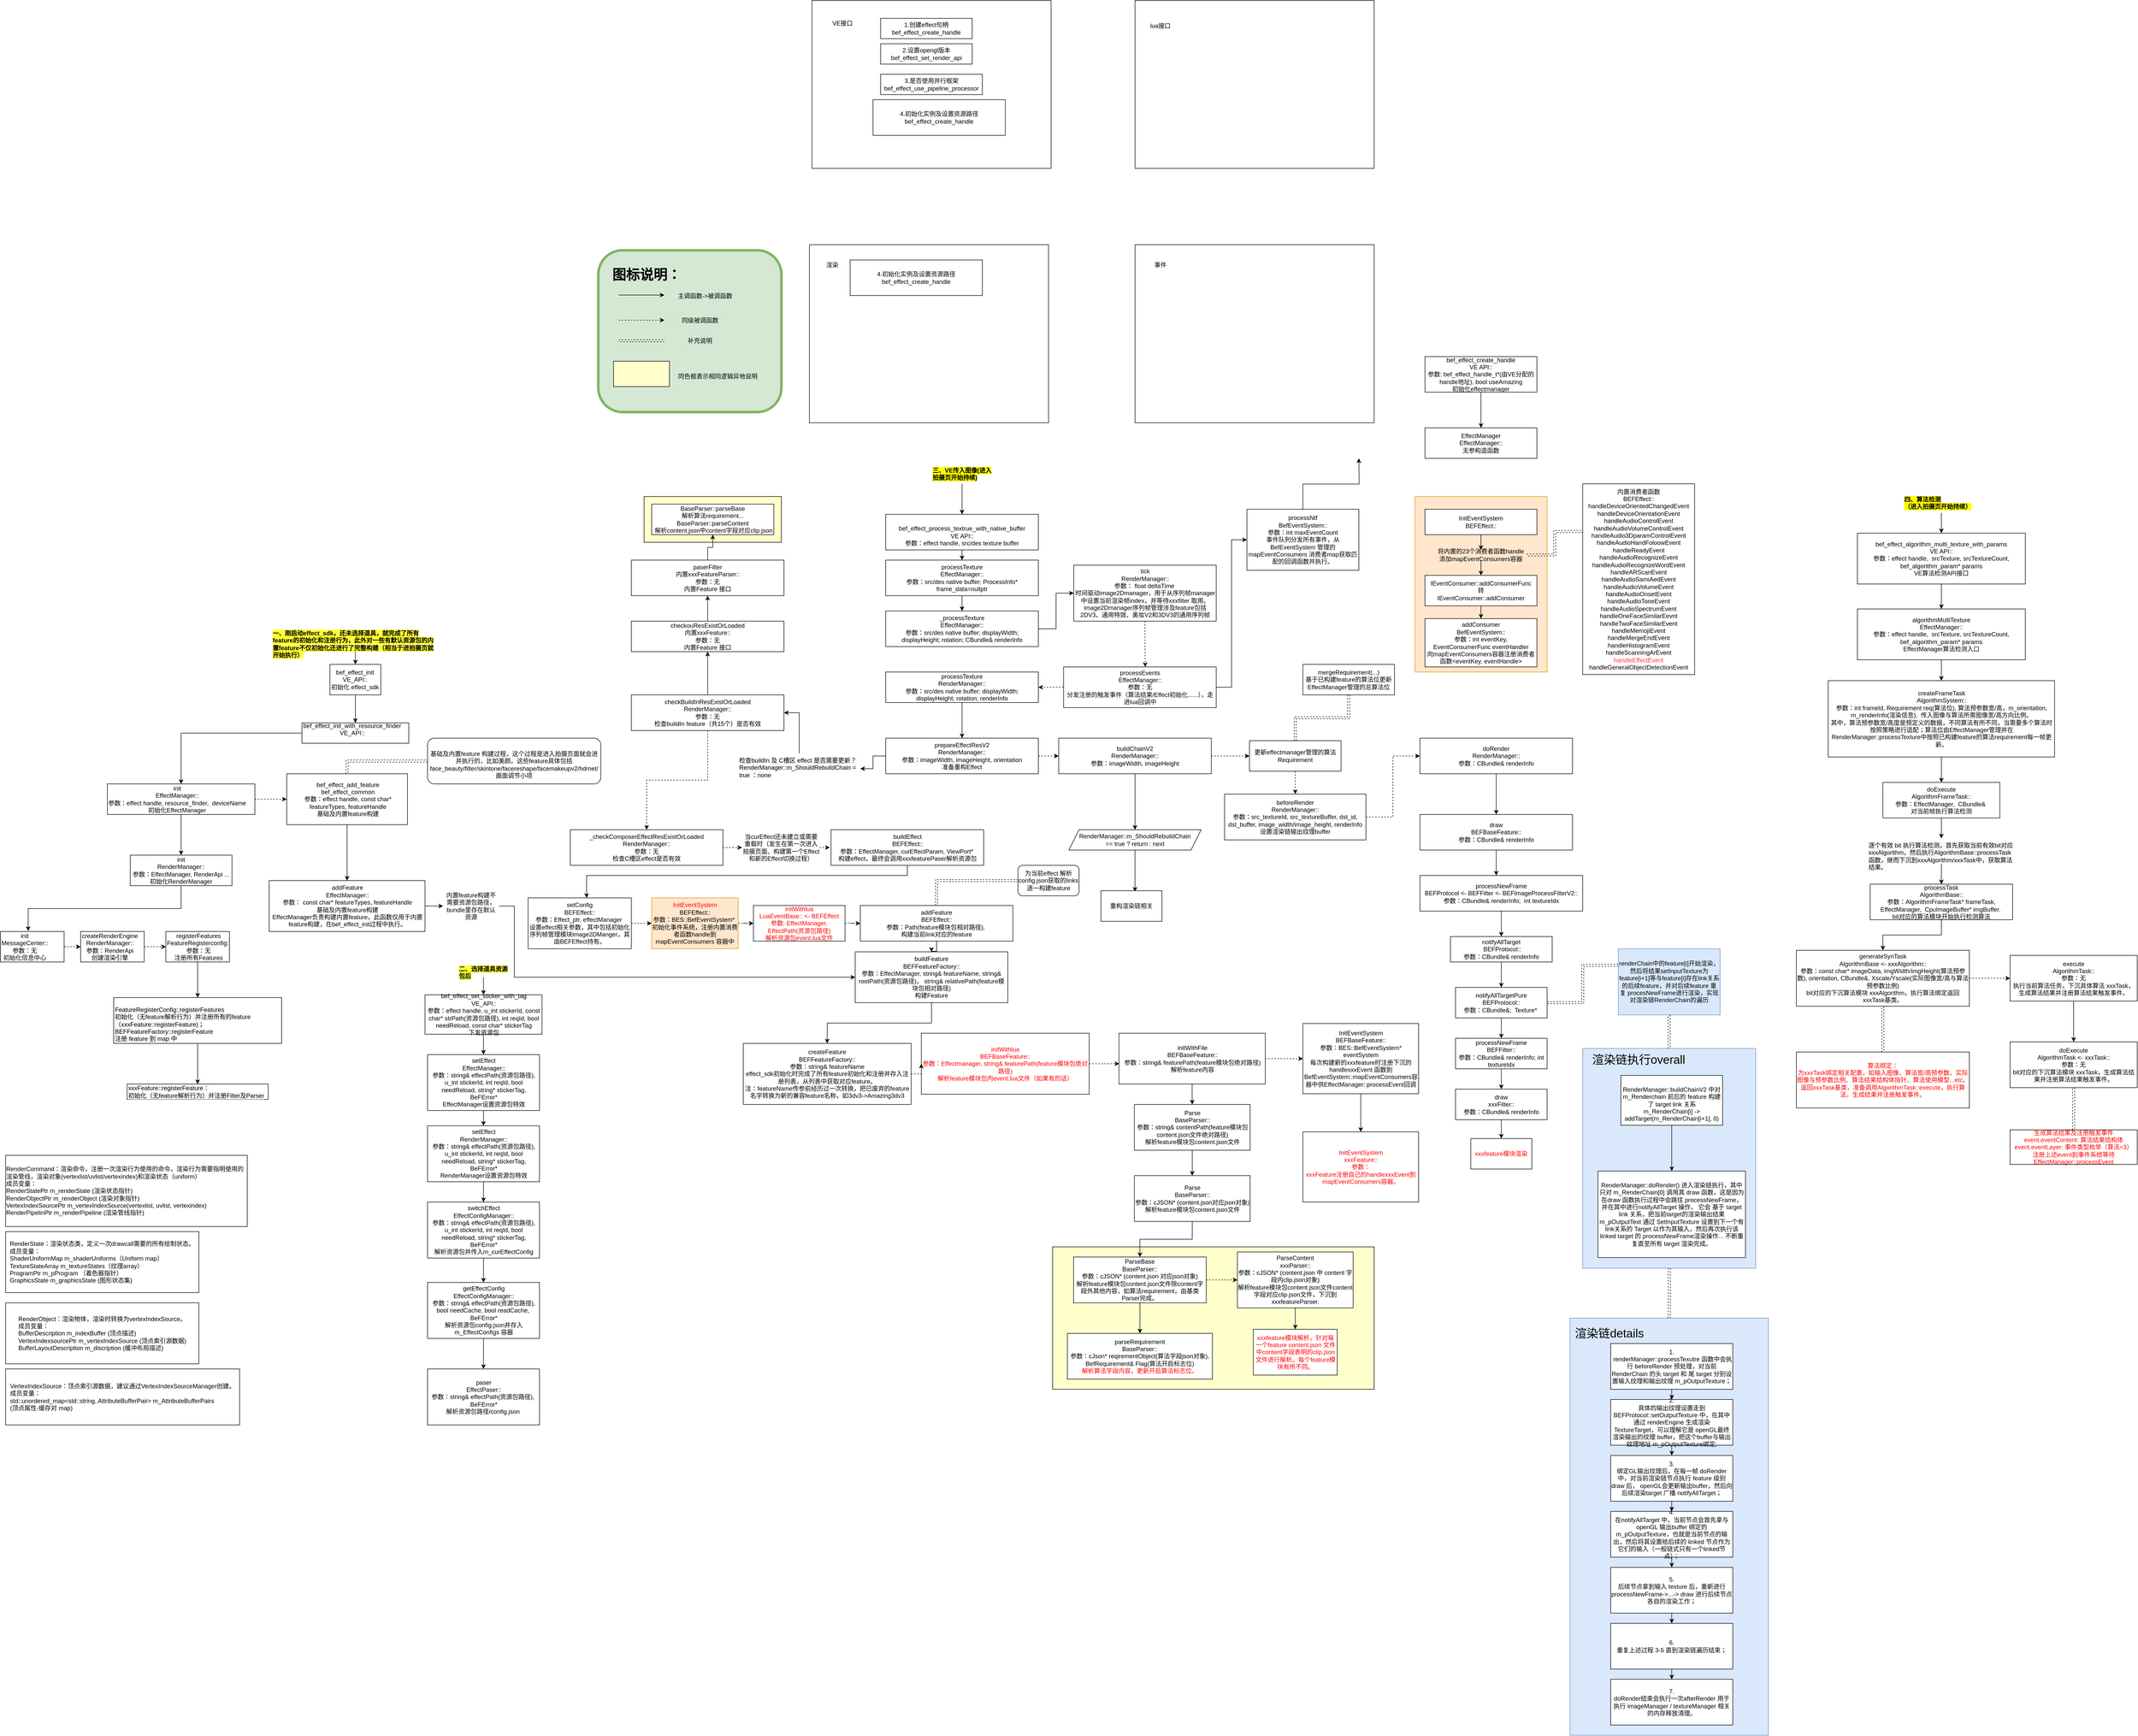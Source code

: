 <mxfile version="13.6.6" type="github">
  <diagram id="S2lVZ_AY6D0ffEM8kNPP" name="Page-1">
    <mxGraphModel dx="6190" dy="2983" grid="1" gridSize="10" guides="1" tooltips="1" connect="1" arrows="1" fold="1" page="1" pageScale="1" pageWidth="827" pageHeight="1169" math="0" shadow="0">
      <root>
        <mxCell id="0" />
        <mxCell id="1" parent="0" />
        <mxCell id="UD57GQTYyrQhU4ycjeV2-7" value="" style="rounded=0;whiteSpace=wrap;html=1;fillColor=#dae8fc;strokeColor=#6c8ebf;" vertex="1" parent="1">
          <mxGeometry x="1400" y="2050" width="340" height="432" as="geometry" />
        </mxCell>
        <mxCell id="6P7k_oFCu2A5ri-oF5Yv-205" value="" style="rounded=1;whiteSpace=wrap;html=1;strokeColor=#82b366;strokeWidth=5;fillColor=#d5e8d4;" parent="1" vertex="1">
          <mxGeometry x="-535" y="481" width="360" height="318" as="geometry" />
        </mxCell>
        <mxCell id="6P7k_oFCu2A5ri-oF5Yv-184" value="" style="rounded=0;whiteSpace=wrap;html=1;strokeColor=#d79b00;fillColor=#ffe6cc;" parent="1" vertex="1">
          <mxGeometry x="1070" y="965" width="260" height="345" as="geometry" />
        </mxCell>
        <mxCell id="6P7k_oFCu2A5ri-oF5Yv-130" value="" style="rounded=0;whiteSpace=wrap;html=1;strokeColor=#000000;fillColor=#FFFFCC;" parent="1" vertex="1">
          <mxGeometry x="358" y="2440" width="632" height="280" as="geometry" />
        </mxCell>
        <mxCell id="6P7k_oFCu2A5ri-oF5Yv-129" value="" style="rounded=0;whiteSpace=wrap;html=1;strokeColor=#000000;fillColor=#FFFFCC;" parent="1" vertex="1">
          <mxGeometry x="-445" y="965" width="270" height="90" as="geometry" />
        </mxCell>
        <mxCell id="6P7k_oFCu2A5ri-oF5Yv-82" style="edgeStyle=orthogonalEdgeStyle;rounded=0;orthogonalLoop=1;jettySize=auto;html=1;dashed=1;shape=link;" parent="1" source="6P7k_oFCu2A5ri-oF5Yv-80" target="6P7k_oFCu2A5ri-oF5Yv-57" edge="1">
          <mxGeometry relative="1" as="geometry" />
        </mxCell>
        <mxCell id="6P7k_oFCu2A5ri-oF5Yv-80" value="&lt;span&gt;为当前effect 解析config.json获取的links 逐一构建feature&lt;/span&gt;" style="rounded=1;whiteSpace=wrap;html=1;strokeColor=#000000;" parent="1" vertex="1">
          <mxGeometry x="290" y="1690" width="120" height="60" as="geometry" />
        </mxCell>
        <mxCell id="wtXymxYHKPod9JYcDsyk-7" value="" style="rounded=0;whiteSpace=wrap;html=1;" parent="1" vertex="1">
          <mxGeometry x="-115" y="-10" width="470" height="330" as="geometry" />
        </mxCell>
        <mxCell id="wtXymxYHKPod9JYcDsyk-8" value="1.创建effect句柄&lt;br&gt;&lt;span style=&quot;font-family: &amp;#34;helvetica&amp;#34;&quot;&gt;bef_effect_create_handle&lt;/span&gt;" style="rounded=0;whiteSpace=wrap;html=1;" parent="1" vertex="1">
          <mxGeometry x="20" y="25" width="180" height="40" as="geometry" />
        </mxCell>
        <mxCell id="wtXymxYHKPod9JYcDsyk-10" value="VE接口" style="text;html=1;strokeColor=none;fillColor=none;align=center;verticalAlign=middle;whiteSpace=wrap;rounded=0;" parent="1" vertex="1">
          <mxGeometry x="-90" y="25" width="70" height="20" as="geometry" />
        </mxCell>
        <mxCell id="wtXymxYHKPod9JYcDsyk-12" value="2.设置opengl版本&lt;br&gt;&lt;span style=&quot;font-family: &amp;#34;helvetica&amp;#34;&quot;&gt;bef_effect_set_render_api&lt;/span&gt;&lt;span style=&quot;color: rgba(0 , 0 , 0 , 0) ; font-family: monospace ; font-size: 0px&quot;&gt;%3CmxGraphModel%3E%3Croot%3E%3CmxCell%20id%3D%220%22%2F%3E%3CmxCell%20id%3D%221%22%20parent%3D%220%22%2F%3E%3CmxCell%20id%3D%222%22%20value%3D%221.%E5%88%9B%E5%BB%BAeffect%E5%8F%A5%E6%9F%84%26lt%3Bbr%26gt%3B%26lt%3Bspan%20style%3D%26quot%3Bfont-family%3A%20%26amp%3B%2334%3Bhelvetica%26amp%3B%2334%3B%26quot%3B%26gt%3Bbef_effect_create_handle%26lt%3B%2Fspan%26gt%3B%22%20style%3D%22rounded%3D0%3BwhiteSpace%3Dwrap%3Bhtml%3D1%3B%22%20vertex%3D%221%22%20parent%3D%221%22%3E%3CmxGeometry%20x%3D%22280%22%20y%3D%22210%22%20width%3D%22180%22%20height%3D%2240%22%20as%3D%22geometry%22%2F%3E%3C%2FmxCell%3E%3C%2Froot%3E%3C%2FmxGraphModel%3E&lt;/span&gt;" style="rounded=0;whiteSpace=wrap;html=1;" parent="1" vertex="1">
          <mxGeometry x="20" y="75" width="180" height="40" as="geometry" />
        </mxCell>
        <mxCell id="wtXymxYHKPod9JYcDsyk-13" value="3.是否使用并行框架&lt;br&gt;&lt;span style=&quot;font-family: &amp;#34;helvetica&amp;#34;&quot;&gt;bef_effect_use_pipeline_processor&lt;/span&gt;" style="rounded=0;whiteSpace=wrap;html=1;" parent="1" vertex="1">
          <mxGeometry x="20" y="135" width="200" height="40" as="geometry" />
        </mxCell>
        <mxCell id="wtXymxYHKPod9JYcDsyk-14" value="4.初始化实例及设置资源路径&lt;br&gt;&lt;span style=&quot;font-family: &amp;#34;helvetica&amp;#34;&quot;&gt;bef_effect_create_handle&lt;/span&gt;" style="rounded=0;whiteSpace=wrap;html=1;" parent="1" vertex="1">
          <mxGeometry x="5" y="185" width="260" height="70" as="geometry" />
        </mxCell>
        <mxCell id="wtXymxYHKPod9JYcDsyk-15" value="" style="rounded=0;whiteSpace=wrap;html=1;" parent="1" vertex="1">
          <mxGeometry x="-120" y="470" width="470" height="350" as="geometry" />
        </mxCell>
        <mxCell id="wtXymxYHKPod9JYcDsyk-16" value="渲染" style="text;html=1;strokeColor=none;fillColor=none;align=center;verticalAlign=middle;whiteSpace=wrap;rounded=0;" parent="1" vertex="1">
          <mxGeometry x="-95" y="500" width="40" height="20" as="geometry" />
        </mxCell>
        <mxCell id="wtXymxYHKPod9JYcDsyk-17" value="" style="rounded=0;whiteSpace=wrap;html=1;" parent="1" vertex="1">
          <mxGeometry x="520" y="470" width="470" height="350" as="geometry" />
        </mxCell>
        <mxCell id="wtXymxYHKPod9JYcDsyk-18" value="事件" style="text;html=1;strokeColor=none;fillColor=none;align=center;verticalAlign=middle;whiteSpace=wrap;rounded=0;" parent="1" vertex="1">
          <mxGeometry x="550" y="500" width="40" height="20" as="geometry" />
        </mxCell>
        <mxCell id="wtXymxYHKPod9JYcDsyk-19" value="" style="rounded=0;whiteSpace=wrap;html=1;" parent="1" vertex="1">
          <mxGeometry x="520" y="-10" width="470" height="330" as="geometry" />
        </mxCell>
        <mxCell id="wtXymxYHKPod9JYcDsyk-20" value="lua接口" style="text;html=1;strokeColor=none;fillColor=none;align=center;verticalAlign=middle;whiteSpace=wrap;rounded=0;" parent="1" vertex="1">
          <mxGeometry x="540" y="30" width="60" height="20" as="geometry" />
        </mxCell>
        <mxCell id="wtXymxYHKPod9JYcDsyk-21" value="4.初始化实例及设置资源路径&lt;br&gt;&lt;span style=&quot;font-family: &amp;#34;helvetica&amp;#34;&quot;&gt;bef_effect_create_handle&lt;/span&gt;" style="rounded=0;whiteSpace=wrap;html=1;" parent="1" vertex="1">
          <mxGeometry x="-40" y="500" width="260" height="70" as="geometry" />
        </mxCell>
        <mxCell id="wtXymxYHKPod9JYcDsyk-69" style="edgeStyle=orthogonalEdgeStyle;rounded=0;orthogonalLoop=1;jettySize=auto;html=1;entryX=0.5;entryY=0;entryDx=0;entryDy=0;" parent="1" source="wtXymxYHKPod9JYcDsyk-24" target="wtXymxYHKPod9JYcDsyk-25" edge="1">
          <mxGeometry relative="1" as="geometry" />
        </mxCell>
        <mxCell id="wtXymxYHKPod9JYcDsyk-24" value="&lt;br&gt;bef_effect_process_textrue_with_native_buffer&lt;br&gt;VE API::&lt;br&gt;参数：effect handle, src/des texture buffer" style="rounded=0;whiteSpace=wrap;html=1;" parent="1" vertex="1">
          <mxGeometry x="30" y="1000" width="300" height="70" as="geometry" />
        </mxCell>
        <mxCell id="wtXymxYHKPod9JYcDsyk-70" style="edgeStyle=orthogonalEdgeStyle;rounded=0;orthogonalLoop=1;jettySize=auto;html=1;entryX=0.5;entryY=0;entryDx=0;entryDy=0;" parent="1" source="wtXymxYHKPod9JYcDsyk-25" target="wtXymxYHKPod9JYcDsyk-26" edge="1">
          <mxGeometry relative="1" as="geometry" />
        </mxCell>
        <mxCell id="wtXymxYHKPod9JYcDsyk-25" value="processTexture&lt;br&gt;EffectManager::&lt;br&gt;参数：src/des native buffer; ProcessInfo* frame_data=nullptr" style="rounded=0;whiteSpace=wrap;html=1;" parent="1" vertex="1">
          <mxGeometry x="30" y="1090" width="300" height="70" as="geometry" />
        </mxCell>
        <mxCell id="6P7k_oFCu2A5ri-oF5Yv-144" style="edgeStyle=orthogonalEdgeStyle;rounded=0;orthogonalLoop=1;jettySize=auto;html=1;entryX=0;entryY=0.5;entryDx=0;entryDy=0;" parent="1" source="wtXymxYHKPod9JYcDsyk-26" target="zsSVkJPb638QE2jcnx0w-1" edge="1">
          <mxGeometry relative="1" as="geometry">
            <mxPoint x="480" y="1200" as="targetPoint" />
          </mxGeometry>
        </mxCell>
        <mxCell id="wtXymxYHKPod9JYcDsyk-26" value="_processTexture&lt;br&gt;EffectManager::&lt;br&gt;参数：src/des native buffer; displayWidth; displayHeight; rotation; CBundle&amp;amp; renderInfo" style="rounded=0;whiteSpace=wrap;html=1;" parent="1" vertex="1">
          <mxGeometry x="30" y="1190" width="300" height="70" as="geometry" />
        </mxCell>
        <mxCell id="wtXymxYHKPod9JYcDsyk-31" style="edgeStyle=orthogonalEdgeStyle;rounded=0;orthogonalLoop=1;jettySize=auto;html=1;entryX=0.5;entryY=0;entryDx=0;entryDy=0;" parent="1" source="wtXymxYHKPod9JYcDsyk-27" target="wtXymxYHKPod9JYcDsyk-28" edge="1">
          <mxGeometry relative="1" as="geometry" />
        </mxCell>
        <mxCell id="wtXymxYHKPod9JYcDsyk-27" value="processTexture&lt;br&gt;RenderManager::&lt;br&gt;参数：src/des native buffer; displayWidth; displayHeight; rotation; renderInfo" style="rounded=0;whiteSpace=wrap;html=1;" parent="1" vertex="1">
          <mxGeometry x="30" y="1310" width="300" height="60" as="geometry" />
        </mxCell>
        <mxCell id="wtXymxYHKPod9JYcDsyk-67" style="edgeStyle=orthogonalEdgeStyle;rounded=0;orthogonalLoop=1;jettySize=auto;html=1;entryX=0;entryY=0.5;entryDx=0;entryDy=0;dashed=1;" parent="1" source="wtXymxYHKPod9JYcDsyk-28" target="wtXymxYHKPod9JYcDsyk-29" edge="1">
          <mxGeometry relative="1" as="geometry" />
        </mxCell>
        <mxCell id="6P7k_oFCu2A5ri-oF5Yv-109" style="edgeStyle=orthogonalEdgeStyle;rounded=0;orthogonalLoop=1;jettySize=auto;html=1;entryX=1;entryY=0.5;entryDx=0;entryDy=0;" parent="1" source="6P7k_oFCu2A5ri-oF5Yv-104" target="6P7k_oFCu2A5ri-oF5Yv-103" edge="1">
          <mxGeometry relative="1" as="geometry" />
        </mxCell>
        <mxCell id="wtXymxYHKPod9JYcDsyk-28" value="prepareEffectResV2&lt;br&gt;RenderManager::&lt;br&gt;参数：imageWidth, imageHeight, orientation&lt;br&gt;准备重构Effect" style="rounded=0;whiteSpace=wrap;html=1;" parent="1" vertex="1">
          <mxGeometry x="30" y="1440" width="300" height="70" as="geometry" />
        </mxCell>
        <mxCell id="wtXymxYHKPod9JYcDsyk-43" style="edgeStyle=orthogonalEdgeStyle;rounded=0;orthogonalLoop=1;jettySize=auto;html=1;entryX=0.5;entryY=0;entryDx=0;entryDy=0;" parent="1" source="wtXymxYHKPod9JYcDsyk-29" target="wtXymxYHKPod9JYcDsyk-41" edge="1">
          <mxGeometry relative="1" as="geometry">
            <mxPoint x="560" y="1600" as="targetPoint" />
          </mxGeometry>
        </mxCell>
        <mxCell id="wtXymxYHKPod9JYcDsyk-29" value="buildChainV2&lt;br&gt;RenderManager::&lt;br&gt;参数：imageWidth, imageHeight" style="rounded=0;whiteSpace=wrap;html=1;" parent="1" vertex="1">
          <mxGeometry x="370" y="1440" width="300" height="70" as="geometry" />
        </mxCell>
        <mxCell id="wtXymxYHKPod9JYcDsyk-52" style="edgeStyle=orthogonalEdgeStyle;orthogonalLoop=1;jettySize=auto;html=1;entryX=0.5;entryY=0;entryDx=0;entryDy=0;rounded=0;" parent="1" source="wtXymxYHKPod9JYcDsyk-33" target="wtXymxYHKPod9JYcDsyk-35" edge="1">
          <mxGeometry relative="1" as="geometry" />
        </mxCell>
        <mxCell id="wtXymxYHKPod9JYcDsyk-33" value="doRender&lt;br&gt;RenderManager::&lt;br&gt;参数：CBundle&amp;amp; renderInfo" style="rounded=0;whiteSpace=wrap;html=1;" parent="1" vertex="1">
          <mxGeometry x="1080" y="1440" width="300" height="70" as="geometry" />
        </mxCell>
        <mxCell id="wtXymxYHKPod9JYcDsyk-54" style="edgeStyle=orthogonalEdgeStyle;rounded=0;orthogonalLoop=1;jettySize=auto;html=1;entryX=0.469;entryY=0;entryDx=0;entryDy=0;entryPerimeter=0;" parent="1" source="wtXymxYHKPod9JYcDsyk-35" target="wtXymxYHKPod9JYcDsyk-36" edge="1">
          <mxGeometry relative="1" as="geometry" />
        </mxCell>
        <mxCell id="wtXymxYHKPod9JYcDsyk-35" value="draw&lt;br&gt;BEFBaseFeature::&lt;br&gt;参数：CBundle&amp;amp; renderInfo" style="rounded=0;whiteSpace=wrap;html=1;" parent="1" vertex="1">
          <mxGeometry x="1080" y="1590" width="300" height="70" as="geometry" />
        </mxCell>
        <mxCell id="wtXymxYHKPod9JYcDsyk-53" style="edgeStyle=orthogonalEdgeStyle;rounded=0;orthogonalLoop=1;jettySize=auto;html=1;" parent="1" source="wtXymxYHKPod9JYcDsyk-36" target="wtXymxYHKPod9JYcDsyk-38" edge="1">
          <mxGeometry relative="1" as="geometry" />
        </mxCell>
        <mxCell id="wtXymxYHKPod9JYcDsyk-36" value="processNewFrame&lt;br&gt;BEFProtocol &amp;lt;- BEFFilter &amp;lt;-&amp;nbsp;BEFImageProcessFilterV2::&lt;br&gt;参数：CBundle&amp;amp; renderInfo;&amp;nbsp; int textureIdx" style="rounded=0;whiteSpace=wrap;html=1;" parent="1" vertex="1">
          <mxGeometry x="1080" y="1710" width="320" height="70" as="geometry" />
        </mxCell>
        <mxCell id="wtXymxYHKPod9JYcDsyk-76" style="edgeStyle=orthogonalEdgeStyle;rounded=0;orthogonalLoop=1;jettySize=auto;html=1;" parent="1" source="wtXymxYHKPod9JYcDsyk-38" target="wtXymxYHKPod9JYcDsyk-74" edge="1">
          <mxGeometry relative="1" as="geometry" />
        </mxCell>
        <mxCell id="wtXymxYHKPod9JYcDsyk-38" value="notifyAllTarget&lt;br&gt;&amp;nbsp;BEFProtocol::&lt;br&gt;参数：CBundle&amp;amp; renderInfo" style="rounded=0;whiteSpace=wrap;html=1;" parent="1" vertex="1">
          <mxGeometry x="1140" y="1830" width="200" height="50" as="geometry" />
        </mxCell>
        <mxCell id="wtXymxYHKPod9JYcDsyk-44" style="edgeStyle=orthogonalEdgeStyle;rounded=0;orthogonalLoop=1;jettySize=auto;html=1;entryX=0.558;entryY=0.028;entryDx=0;entryDy=0;entryPerimeter=0;" parent="1" source="wtXymxYHKPod9JYcDsyk-41" target="wtXymxYHKPod9JYcDsyk-42" edge="1">
          <mxGeometry relative="1" as="geometry" />
        </mxCell>
        <mxCell id="wtXymxYHKPod9JYcDsyk-41" value="RenderManager::m_ShouldRebuildChain &lt;br&gt;== true ? return : next" style="shape=parallelogram;perimeter=parallelogramPerimeter;whiteSpace=wrap;html=1;fixedSize=1;" parent="1" vertex="1">
          <mxGeometry x="390" y="1620" width="260" height="40" as="geometry" />
        </mxCell>
        <mxCell id="wtXymxYHKPod9JYcDsyk-42" value="重构渲染链相关" style="rounded=0;whiteSpace=wrap;html=1;" parent="1" vertex="1">
          <mxGeometry x="453" y="1740" width="120" height="60" as="geometry" />
        </mxCell>
        <mxCell id="6P7k_oFCu2A5ri-oF5Yv-2" value="" style="edgeStyle=orthogonalEdgeStyle;rounded=0;orthogonalLoop=1;jettySize=auto;html=1;" parent="1" source="wtXymxYHKPod9JYcDsyk-72" target="6P7k_oFCu2A5ri-oF5Yv-1" edge="1">
          <mxGeometry relative="1" as="geometry" />
        </mxCell>
        <mxCell id="wtXymxYHKPod9JYcDsyk-72" value="draw&lt;br&gt;xxxFilter::&lt;br&gt;参数：CBundle&amp;amp; renderInfo" style="rounded=0;whiteSpace=wrap;html=1;" parent="1" vertex="1">
          <mxGeometry x="1150" y="2130" width="180" height="60" as="geometry" />
        </mxCell>
        <mxCell id="wtXymxYHKPod9JYcDsyk-78" style="edgeStyle=orthogonalEdgeStyle;rounded=0;orthogonalLoop=1;jettySize=auto;html=1;entryX=0.5;entryY=0;entryDx=0;entryDy=0;" parent="1" source="wtXymxYHKPod9JYcDsyk-73" target="wtXymxYHKPod9JYcDsyk-72" edge="1">
          <mxGeometry relative="1" as="geometry" />
        </mxCell>
        <mxCell id="wtXymxYHKPod9JYcDsyk-73" value="processNewFrame&lt;br&gt;BEFFilter::&lt;br&gt;参数：CBundle&amp;amp; renderInfo; int textureIdx" style="rounded=0;whiteSpace=wrap;html=1;" parent="1" vertex="1">
          <mxGeometry x="1150" y="2030" width="180" height="60" as="geometry" />
        </mxCell>
        <mxCell id="wtXymxYHKPod9JYcDsyk-77" style="edgeStyle=orthogonalEdgeStyle;rounded=0;orthogonalLoop=1;jettySize=auto;html=1;entryX=0.5;entryY=0;entryDx=0;entryDy=0;" parent="1" source="wtXymxYHKPod9JYcDsyk-74" target="wtXymxYHKPod9JYcDsyk-73" edge="1">
          <mxGeometry relative="1" as="geometry" />
        </mxCell>
        <mxCell id="wtXymxYHKPod9JYcDsyk-74" value="notifyAllTargetPure&lt;br&gt;BEFProtocol::&lt;br&gt;参数：CBundle&amp;amp;;&amp;nbsp; Texture*&amp;nbsp;" style="rounded=0;whiteSpace=wrap;html=1;" parent="1" vertex="1">
          <mxGeometry x="1150" y="1930" width="180" height="60" as="geometry" />
        </mxCell>
        <mxCell id="6P7k_oFCu2A5ri-oF5Yv-1" value="&lt;font color=&quot;#ff0000&quot;&gt;xxxfeature模块渲染&lt;/font&gt;" style="whiteSpace=wrap;html=1;rounded=0;" parent="1" vertex="1">
          <mxGeometry x="1180" y="2227" width="120" height="60" as="geometry" />
        </mxCell>
        <mxCell id="6P7k_oFCu2A5ri-oF5Yv-4" value="&lt;div style=&quot;text-align: left&quot;&gt;&lt;span&gt;RenderState：&lt;/span&gt;&lt;span&gt;渲染状态类，定义一次drawcall需要的所有绘制状态。&lt;/span&gt;&lt;/div&gt;&lt;div style=&quot;text-align: left&quot;&gt;&lt;span&gt;成员变量：&lt;/span&gt;&lt;/div&gt;&lt;div style=&quot;text-align: left&quot;&gt;&lt;span&gt;ShaderUniformMap m_shaderUniforms（Uniform map）&lt;/span&gt;&lt;/div&gt;&lt;div style=&quot;text-align: left&quot;&gt;&lt;span&gt;TextureStateArray m_textureStates（纹理array）&lt;/span&gt;&lt;/div&gt;&lt;div style=&quot;text-align: left&quot;&gt;ProgramPtr m_pProgram （着色器指针）&lt;/div&gt;&lt;div style=&quot;text-align: left&quot;&gt;GraphicsState m_graphicsState (图形状态集)&lt;/div&gt;" style="rounded=0;whiteSpace=wrap;html=1;" parent="1" vertex="1">
          <mxGeometry x="-1700" y="2410" width="380" height="120" as="geometry" />
        </mxCell>
        <mxCell id="6P7k_oFCu2A5ri-oF5Yv-5" value="&lt;div style=&quot;text-align: left&quot;&gt;&lt;span&gt;RenderCommand：&lt;/span&gt;&lt;span&gt;渲染命令，注册一次渲染行为使用的命令，渲染行为需要指明使用的渲染管线，渲染对象(vertexlist/uvlist/vertexindex)和渲染状态（uniform）&lt;/span&gt;&lt;/div&gt;&lt;div style=&quot;text-align: left&quot;&gt;&lt;span&gt;成员变量：&lt;/span&gt;&lt;/div&gt;&lt;div style=&quot;text-align: left&quot;&gt;RenderStatePtr m_renderState (渲染状态指针)&lt;/div&gt;&lt;div style=&quot;text-align: left&quot;&gt;RenderObjectPtr m_renderObject (渲染对象指针)&lt;/div&gt;&lt;div style=&quot;text-align: left&quot;&gt;VertexIndexSourcePtr m_vertexIndexSource(vertexlist, uvlist, vertexindex)&lt;/div&gt;&lt;div style=&quot;text-align: left&quot;&gt;RenderPipelinPtr m_renderPipeline (渲染管线指针)&lt;/div&gt;" style="rounded=0;whiteSpace=wrap;html=1;" parent="1" vertex="1">
          <mxGeometry x="-1700" y="2260" width="475" height="140" as="geometry" />
        </mxCell>
        <mxCell id="6P7k_oFCu2A5ri-oF5Yv-7" value="&lt;div style=&quot;text-align: left&quot;&gt;&lt;span&gt;RenderObject：渲染物体&lt;/span&gt;&lt;span&gt;，渲染时转换为vertexIndexSource。&lt;/span&gt;&lt;/div&gt;&lt;div style=&quot;text-align: left&quot;&gt;&lt;span&gt;成员变量：&lt;/span&gt;&lt;/div&gt;&lt;div style=&quot;text-align: left&quot;&gt;BufferDescription m_indexBuffer (顶点描述)&lt;/div&gt;&lt;div style=&quot;text-align: left&quot;&gt;VertexIndexsourcePtr m_vertexIndexSource (顶点索引源数据)&lt;/div&gt;&lt;div style=&quot;text-align: left&quot;&gt;BufferLayoutDescription m_discription (缓冲布局描述)&lt;/div&gt;" style="rounded=0;whiteSpace=wrap;html=1;" parent="1" vertex="1">
          <mxGeometry x="-1700" y="2550" width="380" height="120" as="geometry" />
        </mxCell>
        <mxCell id="6P7k_oFCu2A5ri-oF5Yv-8" value="&lt;div style=&quot;text-align: left&quot;&gt;VertexIndexSource：顶点索引源数据，建议通过VertexIndexSourceManager创建。&lt;/div&gt;&lt;div style=&quot;text-align: left&quot;&gt;成员变量：&lt;/div&gt;&lt;div style=&quot;text-align: left&quot;&gt;std::unordered_map&amp;lt;std::string, AttributeBufferPair&amp;gt; m_AttributeBufferPairs&lt;/div&gt;&lt;div style=&quot;text-align: left&quot;&gt;(顶点属性-缓存对 map)&lt;/div&gt;" style="rounded=0;whiteSpace=wrap;html=1;" parent="1" vertex="1">
          <mxGeometry x="-1700" y="2680" width="460" height="110" as="geometry" />
        </mxCell>
        <mxCell id="6P7k_oFCu2A5ri-oF5Yv-16" style="edgeStyle=orthogonalEdgeStyle;rounded=0;orthogonalLoop=1;jettySize=auto;html=1;exitX=0.5;exitY=1;exitDx=0;exitDy=0;entryX=0.5;entryY=0;entryDx=0;entryDy=0;" parent="1" source="6P7k_oFCu2A5ri-oF5Yv-11" target="6P7k_oFCu2A5ri-oF5Yv-13" edge="1">
          <mxGeometry relative="1" as="geometry">
            <mxPoint x="-1360" y="2040" as="sourcePoint" />
            <mxPoint x="-1450.0" y="2128.0" as="targetPoint" />
          </mxGeometry>
        </mxCell>
        <mxCell id="6P7k_oFCu2A5ri-oF5Yv-11" value="&lt;span style=&quot;color: rgb(0 , 0 , 0) ; font-family: &amp;#34;helvetica&amp;#34; ; font-size: 12px ; font-style: normal ; font-weight: 400 ; letter-spacing: normal ; text-indent: 0px ; text-transform: none ; word-spacing: 0px ; background-color: rgb(248 , 249 , 250) ; display: inline ; float: none&quot;&gt;&lt;br&gt;FeatureRegisterConfig::registerFeatures&lt;br&gt;初始化（无feature解析行为）并注册所有的feature（xxxFeature::registerFeature)；&lt;br&gt;BEFFeatureFactory::registerFeature&lt;br&gt;注册 feature 到 map 中&lt;br&gt;&lt;/span&gt;" style="rounded=0;whiteSpace=wrap;html=1;align=left;" parent="1" vertex="1">
          <mxGeometry x="-1487.5" y="1950" width="330" height="90" as="geometry" />
        </mxCell>
        <mxCell id="6P7k_oFCu2A5ri-oF5Yv-13" value="&lt;span style=&quot;color: rgb(0 , 0 , 0) ; font-family: &amp;#34;helvetica&amp;#34; ; font-size: 12px ; font-style: normal ; font-weight: 400 ; letter-spacing: normal ; text-indent: 0px ; text-transform: none ; word-spacing: 0px ; background-color: rgb(248 , 249 , 250) ; display: inline ; float: none&quot;&gt;xxxFeature::registerFeature：&lt;br&gt;初始化（无feature解析行为）并注册Filter及Parser&lt;br&gt;&lt;/span&gt;" style="rounded=0;whiteSpace=wrap;html=1;align=left;" parent="1" vertex="1">
          <mxGeometry x="-1461.25" y="2120" width="277.5" height="30" as="geometry" />
        </mxCell>
        <mxCell id="6P7k_oFCu2A5ri-oF5Yv-29" style="edgeStyle=orthogonalEdgeStyle;rounded=0;orthogonalLoop=1;jettySize=auto;html=1;entryX=0.5;entryY=0;entryDx=0;entryDy=0;" parent="1" source="6P7k_oFCu2A5ri-oF5Yv-18" target="6P7k_oFCu2A5ri-oF5Yv-19" edge="1">
          <mxGeometry relative="1" as="geometry" />
        </mxCell>
        <mxCell id="6P7k_oFCu2A5ri-oF5Yv-18" value="&lt;div style=&quot;text-align: center&quot;&gt;&lt;span style=&quot;font-family: &amp;#34;helvetica&amp;#34;&quot;&gt;bef_effect_init&lt;/span&gt;&lt;/div&gt;&lt;span style=&quot;color: rgb(0 , 0 , 0) ; font-family: &amp;#34;helvetica&amp;#34; ; font-size: 12px ; font-style: normal ; font-weight: 400 ; letter-spacing: normal ; text-indent: 0px ; text-transform: none ; word-spacing: 0px ; background-color: rgb(248 , 249 , 250) ; display: inline ; float: none&quot;&gt;&lt;div style=&quot;text-align: center&quot;&gt;VE_API::&lt;/div&gt;&lt;div style=&quot;text-align: center&quot;&gt;初始化 effect_sdk&lt;/div&gt;&lt;/span&gt;" style="rounded=0;whiteSpace=wrap;html=1;align=left;" parent="1" vertex="1">
          <mxGeometry x="-1062.5" y="1295" width="100" height="60" as="geometry" />
        </mxCell>
        <mxCell id="6P7k_oFCu2A5ri-oF5Yv-30" style="edgeStyle=orthogonalEdgeStyle;rounded=0;orthogonalLoop=1;jettySize=auto;html=1;entryX=0.5;entryY=0;entryDx=0;entryDy=0;" parent="1" source="6P7k_oFCu2A5ri-oF5Yv-19" target="6P7k_oFCu2A5ri-oF5Yv-20" edge="1">
          <mxGeometry relative="1" as="geometry" />
        </mxCell>
        <mxCell id="6P7k_oFCu2A5ri-oF5Yv-19" value="&lt;div style=&quot;text-align: center&quot;&gt;&lt;font face=&quot;helvetica&quot;&gt;bef_effect_init_with_resource_finder&lt;/font&gt;&lt;/div&gt;&lt;div style=&quot;text-align: center&quot;&gt;&lt;font face=&quot;helvetica&quot;&gt;VE_API::&lt;/font&gt;&lt;/div&gt;&lt;div style=&quot;text-align: center&quot;&gt;&lt;font face=&quot;helvetica&quot;&gt;&lt;br&gt;&lt;/font&gt;&lt;/div&gt;" style="rounded=0;whiteSpace=wrap;html=1;align=left;" parent="1" vertex="1">
          <mxGeometry x="-1117.5" y="1410" width="210" height="40" as="geometry" />
        </mxCell>
        <mxCell id="6P7k_oFCu2A5ri-oF5Yv-31" style="edgeStyle=orthogonalEdgeStyle;rounded=0;orthogonalLoop=1;jettySize=auto;html=1;entryX=0.5;entryY=0;entryDx=0;entryDy=0;" parent="1" source="6P7k_oFCu2A5ri-oF5Yv-20" target="6P7k_oFCu2A5ri-oF5Yv-21" edge="1">
          <mxGeometry relative="1" as="geometry" />
        </mxCell>
        <mxCell id="6P7k_oFCu2A5ri-oF5Yv-90" style="edgeStyle=orthogonalEdgeStyle;rounded=0;orthogonalLoop=1;jettySize=auto;html=1;dashed=1;entryX=0;entryY=0.5;entryDx=0;entryDy=0;" parent="1" source="6P7k_oFCu2A5ri-oF5Yv-20" target="6P7k_oFCu2A5ri-oF5Yv-91" edge="1">
          <mxGeometry relative="1" as="geometry" />
        </mxCell>
        <mxCell id="6P7k_oFCu2A5ri-oF5Yv-20" value="&lt;div style=&quot;text-align: center&quot;&gt;&lt;span style=&quot;font-family: &amp;#34;helvetica&amp;#34;&quot;&gt;init&lt;/span&gt;&lt;/div&gt;&lt;font face=&quot;helvetica&quot;&gt;&lt;div style=&quot;text-align: center&quot;&gt;&lt;span&gt;EffectManager::&lt;/span&gt;&lt;/div&gt;&lt;div style=&quot;text-align: center&quot;&gt;&lt;span&gt;参数：effect handle, resource_finder,&amp;nbsp; deviceName&lt;/span&gt;&lt;/div&gt;&lt;div style=&quot;text-align: center&quot;&gt;初始化EffectManager&lt;/div&gt;&lt;/font&gt;" style="rounded=0;whiteSpace=wrap;html=1;align=left;" parent="1" vertex="1">
          <mxGeometry x="-1500" y="1530" width="290" height="60" as="geometry" />
        </mxCell>
        <mxCell id="6P7k_oFCu2A5ri-oF5Yv-25" style="edgeStyle=orthogonalEdgeStyle;rounded=0;orthogonalLoop=1;jettySize=auto;html=1;entryX=0.435;entryY=-0.017;entryDx=0;entryDy=0;entryPerimeter=0;exitX=0.5;exitY=1;exitDx=0;exitDy=0;" parent="1" source="6P7k_oFCu2A5ri-oF5Yv-21" target="6P7k_oFCu2A5ri-oF5Yv-24" edge="1">
          <mxGeometry relative="1" as="geometry" />
        </mxCell>
        <mxCell id="6P7k_oFCu2A5ri-oF5Yv-21" value="&lt;div&gt;&lt;span style=&quot;font-family: &amp;#34;helvetica&amp;#34;&quot;&gt;init&lt;/span&gt;&lt;/div&gt;&lt;font face=&quot;helvetica&quot;&gt;&lt;div&gt;RenderManager::&lt;/div&gt;&lt;div&gt;参数：EffectManager, RenderApi ...&lt;/div&gt;&lt;div&gt;初始化RenderManager&lt;/div&gt;&lt;/font&gt;" style="rounded=0;whiteSpace=wrap;html=1;align=center;" parent="1" vertex="1">
          <mxGeometry x="-1455" y="1670" width="200" height="60" as="geometry" />
        </mxCell>
        <mxCell id="6P7k_oFCu2A5ri-oF5Yv-32" style="edgeStyle=orthogonalEdgeStyle;rounded=0;orthogonalLoop=1;jettySize=auto;html=1;" parent="1" source="6P7k_oFCu2A5ri-oF5Yv-22" target="6P7k_oFCu2A5ri-oF5Yv-11" edge="1">
          <mxGeometry relative="1" as="geometry">
            <mxPoint x="-1322.5" y="1950.0" as="targetPoint" />
          </mxGeometry>
        </mxCell>
        <mxCell id="6P7k_oFCu2A5ri-oF5Yv-22" value="&lt;div style=&quot;text-align: center&quot;&gt;&lt;span style=&quot;font-family: &amp;#34;helvetica&amp;#34;&quot;&gt;registerFeatures&lt;/span&gt;&lt;/div&gt;&lt;font face=&quot;helvetica&quot;&gt;&lt;div style=&quot;text-align: center&quot;&gt;&lt;span&gt;FeatureRegisterconfig::&lt;/span&gt;&lt;/div&gt;&lt;div style=&quot;text-align: center&quot;&gt;&lt;span&gt;参数：无&lt;/span&gt;&lt;/div&gt;&lt;div style=&quot;text-align: center&quot;&gt;&lt;span&gt;注册所有Features&lt;/span&gt;&lt;/div&gt;&lt;/font&gt;" style="rounded=0;whiteSpace=wrap;html=1;align=left;" parent="1" vertex="1">
          <mxGeometry x="-1385" y="1820" width="125" height="60" as="geometry" />
        </mxCell>
        <mxCell id="6P7k_oFCu2A5ri-oF5Yv-53" value="" style="edgeStyle=orthogonalEdgeStyle;rounded=0;orthogonalLoop=1;jettySize=auto;html=1;dashed=1;" parent="1" source="6P7k_oFCu2A5ri-oF5Yv-23" target="6P7k_oFCu2A5ri-oF5Yv-22" edge="1">
          <mxGeometry relative="1" as="geometry">
            <Array as="points">
              <mxPoint x="-1385" y="1850" />
              <mxPoint x="-1385" y="1850" />
            </Array>
          </mxGeometry>
        </mxCell>
        <mxCell id="6P7k_oFCu2A5ri-oF5Yv-23" value="&lt;div style=&quot;text-align: center&quot;&gt;&lt;font face=&quot;helvetica&quot;&gt;createRenderEngine&lt;/font&gt;&lt;/div&gt;&lt;div style=&quot;text-align: center&quot;&gt;&lt;font face=&quot;helvetica&quot;&gt;RenderManager::&lt;/font&gt;&lt;/div&gt;&lt;div style=&quot;text-align: center&quot;&gt;&lt;font face=&quot;helvetica&quot;&gt;参数：RenderApi&lt;/font&gt;&lt;/div&gt;&lt;div style=&quot;text-align: center&quot;&gt;&lt;font face=&quot;helvetica&quot;&gt;创建渲染引擎&lt;/font&gt;&lt;/div&gt;" style="rounded=0;whiteSpace=wrap;html=1;align=left;" parent="1" vertex="1">
          <mxGeometry x="-1552.5" y="1820" width="125" height="60" as="geometry" />
        </mxCell>
        <mxCell id="6P7k_oFCu2A5ri-oF5Yv-52" style="edgeStyle=orthogonalEdgeStyle;rounded=0;orthogonalLoop=1;jettySize=auto;html=1;dashed=1;" parent="1" source="6P7k_oFCu2A5ri-oF5Yv-24" target="6P7k_oFCu2A5ri-oF5Yv-23" edge="1">
          <mxGeometry relative="1" as="geometry">
            <Array as="points">
              <mxPoint x="-1552" y="1850" />
              <mxPoint x="-1552" y="1850" />
            </Array>
          </mxGeometry>
        </mxCell>
        <mxCell id="6P7k_oFCu2A5ri-oF5Yv-24" value="&lt;div style=&quot;text-align: center&quot;&gt;&lt;font face=&quot;helvetica&quot;&gt;init&lt;/font&gt;&lt;/div&gt;&lt;div style=&quot;text-align: center&quot;&gt;&lt;font face=&quot;helvetica&quot;&gt;MessageCenter::&lt;/font&gt;&lt;/div&gt;&lt;div style=&quot;text-align: center&quot;&gt;&lt;font face=&quot;helvetica&quot;&gt;参数：无&lt;/font&gt;&lt;/div&gt;&lt;div style=&quot;text-align: center&quot;&gt;&lt;font face=&quot;helvetica&quot;&gt;初始化信息中心&lt;/font&gt;&lt;/div&gt;" style="rounded=0;whiteSpace=wrap;html=1;align=left;" parent="1" vertex="1">
          <mxGeometry x="-1710" y="1820" width="125" height="60" as="geometry" />
        </mxCell>
        <mxCell id="6P7k_oFCu2A5ri-oF5Yv-33" style="edgeStyle=orthogonalEdgeStyle;rounded=0;orthogonalLoop=1;jettySize=auto;html=1;entryX=0.5;entryY=0;entryDx=0;entryDy=0;" parent="1" source="6P7k_oFCu2A5ri-oF5Yv-28" target="6P7k_oFCu2A5ri-oF5Yv-18" edge="1">
          <mxGeometry relative="1" as="geometry" />
        </mxCell>
        <mxCell id="6P7k_oFCu2A5ri-oF5Yv-28" value="&lt;span style=&quot;color: rgb(0 , 0 , 0) ; font-family: &amp;#34;helvetica&amp;#34; ; font-style: normal ; letter-spacing: normal ; text-align: left ; text-indent: 0px ; text-transform: none ; word-spacing: 0px ; display: inline ; float: none ; background-color: rgb(255 , 255 , 51)&quot;&gt;&lt;font style=&quot;font-size: 12px&quot;&gt;&lt;b&gt;一、刚启动effect_sdk，还未选择道具，就完成了所有feature的初始化和注册行为，此外对一些有默认资源包的内置feature不仅初始化还进行了完整构建（相当于进拍摄页就开始执行）&lt;/b&gt;&lt;/font&gt;&lt;/span&gt;" style="text;whiteSpace=wrap;html=1;" parent="1" vertex="1">
          <mxGeometry x="-1177" y="1220" width="329.37" height="30" as="geometry" />
        </mxCell>
        <mxCell id="6P7k_oFCu2A5ri-oF5Yv-46" style="edgeStyle=orthogonalEdgeStyle;rounded=0;orthogonalLoop=1;jettySize=auto;html=1;entryX=0.5;entryY=0;entryDx=0;entryDy=0;" parent="1" source="6P7k_oFCu2A5ri-oF5Yv-34" target="6P7k_oFCu2A5ri-oF5Yv-35" edge="1">
          <mxGeometry relative="1" as="geometry" />
        </mxCell>
        <mxCell id="6P7k_oFCu2A5ri-oF5Yv-34" value="&lt;span style=&quot;color: rgb(0 , 0 , 0) ; font-family: &amp;#34;helvetica&amp;#34; ; font-size: 12px ; font-style: normal ; letter-spacing: normal ; text-align: left ; text-indent: 0px ; text-transform: none ; word-spacing: 0px ; display: inline ; float: none ; background-color: rgb(255 , 255 , 51)&quot;&gt;&lt;b&gt;二、选择道具资源包后&lt;/b&gt;&lt;/span&gt;" style="text;whiteSpace=wrap;html=1;" parent="1" vertex="1">
          <mxGeometry x="-810.62" y="1880" width="100" height="30" as="geometry" />
        </mxCell>
        <mxCell id="6P7k_oFCu2A5ri-oF5Yv-45" style="edgeStyle=orthogonalEdgeStyle;rounded=0;orthogonalLoop=1;jettySize=auto;html=1;" parent="1" source="6P7k_oFCu2A5ri-oF5Yv-35" target="6P7k_oFCu2A5ri-oF5Yv-36" edge="1">
          <mxGeometry relative="1" as="geometry" />
        </mxCell>
        <mxCell id="6P7k_oFCu2A5ri-oF5Yv-35" value="&lt;div style=&quot;text-align: center&quot;&gt;&lt;font face=&quot;helvetica&quot;&gt;bef_effect_set_sticker_with_tag&lt;/font&gt;&lt;/div&gt;&lt;div style=&quot;text-align: center&quot;&gt;&lt;font face=&quot;helvetica&quot;&gt;VE_API::&lt;/font&gt;&lt;/div&gt;&lt;div style=&quot;text-align: center&quot;&gt;&lt;font face=&quot;helvetica&quot;&gt;参数：effect handle, u_int stickerId, const char* strPath(资源包路径), int reqId, bool needReload, const char* stickerTag&lt;/font&gt;&lt;/div&gt;&lt;div style=&quot;text-align: center&quot;&gt;&lt;font face=&quot;helvetica&quot;&gt;下发资源包&lt;/font&gt;&lt;/div&gt;" style="rounded=0;whiteSpace=wrap;html=1;align=left;" parent="1" vertex="1">
          <mxGeometry x="-875.62" y="1944.5" width="230" height="77.5" as="geometry" />
        </mxCell>
        <mxCell id="6P7k_oFCu2A5ri-oF5Yv-44" style="edgeStyle=orthogonalEdgeStyle;rounded=0;orthogonalLoop=1;jettySize=auto;html=1;entryX=0.5;entryY=0;entryDx=0;entryDy=0;" parent="1" source="6P7k_oFCu2A5ri-oF5Yv-36" target="6P7k_oFCu2A5ri-oF5Yv-37" edge="1">
          <mxGeometry relative="1" as="geometry" />
        </mxCell>
        <mxCell id="6P7k_oFCu2A5ri-oF5Yv-36" value="&lt;div style=&quot;text-align: center&quot;&gt;&lt;font face=&quot;helvetica&quot;&gt;setEffect&lt;/font&gt;&lt;/div&gt;&lt;div style=&quot;text-align: center&quot;&gt;&lt;font face=&quot;helvetica&quot;&gt;EffectManager::&lt;/font&gt;&lt;/div&gt;&lt;div style=&quot;text-align: center&quot;&gt;&lt;font face=&quot;helvetica&quot;&gt;参数：string&amp;amp; effectPath(资源包路径), u_int stickerId, int reqId, bool needReload, string* stickerTag, BeFError*&lt;/font&gt;&lt;/div&gt;&lt;div style=&quot;text-align: center&quot;&gt;&lt;font face=&quot;helvetica&quot;&gt;EffectManager设置资源包特效&lt;/font&gt;&lt;/div&gt;" style="rounded=0;whiteSpace=wrap;html=1;align=left;" parent="1" vertex="1">
          <mxGeometry x="-870.62" y="2062" width="220" height="110" as="geometry" />
        </mxCell>
        <mxCell id="6P7k_oFCu2A5ri-oF5Yv-43" style="edgeStyle=orthogonalEdgeStyle;rounded=0;orthogonalLoop=1;jettySize=auto;html=1;entryX=0.5;entryY=0;entryDx=0;entryDy=0;" parent="1" source="6P7k_oFCu2A5ri-oF5Yv-37" target="6P7k_oFCu2A5ri-oF5Yv-38" edge="1">
          <mxGeometry relative="1" as="geometry" />
        </mxCell>
        <mxCell id="6P7k_oFCu2A5ri-oF5Yv-37" value="&lt;div style=&quot;text-align: center&quot;&gt;&lt;font face=&quot;helvetica&quot;&gt;setEffect&lt;/font&gt;&lt;/div&gt;&lt;div style=&quot;text-align: center&quot;&gt;&lt;font face=&quot;helvetica&quot;&gt;RenderManager::&lt;/font&gt;&lt;/div&gt;&lt;div style=&quot;text-align: center&quot;&gt;&lt;font face=&quot;helvetica&quot;&gt;参数：string&amp;amp; effectPath(资源包路径), u_int stickerId, int reqId, bool needReload, string* stickerTag, BeFError*&lt;/font&gt;&lt;/div&gt;&lt;div style=&quot;text-align: center&quot;&gt;&lt;font face=&quot;helvetica&quot;&gt;RenderManager设置资源包特效&lt;/font&gt;&lt;/div&gt;" style="rounded=0;whiteSpace=wrap;html=1;align=left;" parent="1" vertex="1">
          <mxGeometry x="-870.62" y="2202" width="220" height="110" as="geometry" />
        </mxCell>
        <mxCell id="6P7k_oFCu2A5ri-oF5Yv-42" style="edgeStyle=orthogonalEdgeStyle;rounded=0;orthogonalLoop=1;jettySize=auto;html=1;entryX=0.5;entryY=0;entryDx=0;entryDy=0;" parent="1" source="6P7k_oFCu2A5ri-oF5Yv-38" target="6P7k_oFCu2A5ri-oF5Yv-40" edge="1">
          <mxGeometry relative="1" as="geometry" />
        </mxCell>
        <mxCell id="6P7k_oFCu2A5ri-oF5Yv-38" value="&lt;div style=&quot;text-align: center&quot;&gt;&lt;font face=&quot;helvetica&quot;&gt;switchEffect&lt;/font&gt;&lt;/div&gt;&lt;div style=&quot;text-align: center&quot;&gt;&lt;span style=&quot;font-family: &amp;#34;helvetica&amp;#34;&quot;&gt;EffectConfigManager::&lt;/span&gt;&lt;/div&gt;&lt;div style=&quot;text-align: center&quot;&gt;&lt;span style=&quot;font-family: &amp;#34;helvetica&amp;#34;&quot;&gt;参数：string&amp;amp; effectPath(资源包路径), u_int stickerId, int reqId, bool needReload, string* stickerTag, BeFError*&lt;/span&gt;&lt;br&gt;&lt;/div&gt;&lt;div style=&quot;text-align: center&quot;&gt;&lt;font face=&quot;helvetica&quot;&gt;解析资源包并传入m_curEffectConfig&lt;/font&gt;&lt;/div&gt;" style="rounded=0;whiteSpace=wrap;html=1;align=left;" parent="1" vertex="1">
          <mxGeometry x="-870.62" y="2352" width="220" height="110" as="geometry" />
        </mxCell>
        <mxCell id="6P7k_oFCu2A5ri-oF5Yv-39" value="&lt;div style=&quot;text-align: center&quot;&gt;&lt;font face=&quot;helvetica&quot;&gt;paser&lt;/font&gt;&lt;/div&gt;&lt;div style=&quot;text-align: center&quot;&gt;&lt;span style=&quot;font-family: &amp;#34;helvetica&amp;#34;&quot;&gt;EffectPaser::&lt;/span&gt;&lt;/div&gt;&lt;div style=&quot;text-align: center&quot;&gt;&lt;span style=&quot;font-family: &amp;#34;helvetica&amp;#34;&quot;&gt;参数：string&amp;amp; effectPath(资源包路径),&amp;nbsp; BeFError*&lt;/span&gt;&lt;/div&gt;&lt;div style=&quot;text-align: center&quot;&gt;&lt;font face=&quot;helvetica&quot;&gt;解析资源包路径/config.json&amp;nbsp;&lt;/font&gt;&lt;/div&gt;" style="rounded=0;whiteSpace=wrap;html=1;align=left;" parent="1" vertex="1">
          <mxGeometry x="-870.62" y="2680" width="220" height="110" as="geometry" />
        </mxCell>
        <mxCell id="6P7k_oFCu2A5ri-oF5Yv-41" style="edgeStyle=orthogonalEdgeStyle;rounded=0;orthogonalLoop=1;jettySize=auto;html=1;exitX=0.5;exitY=1;exitDx=0;exitDy=0;entryX=0.5;entryY=0;entryDx=0;entryDy=0;" parent="1" source="6P7k_oFCu2A5ri-oF5Yv-40" target="6P7k_oFCu2A5ri-oF5Yv-39" edge="1">
          <mxGeometry relative="1" as="geometry">
            <mxPoint x="-790.62" y="2562" as="targetPoint" />
          </mxGeometry>
        </mxCell>
        <mxCell id="6P7k_oFCu2A5ri-oF5Yv-40" value="&lt;div style=&quot;text-align: center&quot;&gt;&lt;font face=&quot;helvetica&quot;&gt;getEffectConfig&lt;/font&gt;&lt;/div&gt;&lt;div style=&quot;text-align: center&quot;&gt;&lt;span style=&quot;font-family: &amp;#34;helvetica&amp;#34;&quot;&gt;EffectConfigManager::&lt;/span&gt;&lt;/div&gt;&lt;div style=&quot;text-align: center&quot;&gt;&lt;span style=&quot;font-family: &amp;#34;helvetica&amp;#34;&quot;&gt;参数：string&amp;amp; effectPath(资源包路径), bool needCache, bool readCache,&amp;nbsp; BeFError*&lt;/span&gt;&lt;/div&gt;&lt;div style=&quot;text-align: center&quot;&gt;&lt;font face=&quot;helvetica&quot;&gt;解析资源包config.json并存入m_EffectConfigs 容器&lt;/font&gt;&lt;/div&gt;" style="rounded=0;whiteSpace=wrap;html=1;align=left;" parent="1" vertex="1">
          <mxGeometry x="-870.62" y="2510" width="220" height="110" as="geometry" />
        </mxCell>
        <mxCell id="6P7k_oFCu2A5ri-oF5Yv-84" style="edgeStyle=orthogonalEdgeStyle;rounded=0;orthogonalLoop=1;jettySize=auto;html=1;" parent="1" source="6P7k_oFCu2A5ri-oF5Yv-50" target="wtXymxYHKPod9JYcDsyk-24" edge="1">
          <mxGeometry relative="1" as="geometry" />
        </mxCell>
        <mxCell id="6P7k_oFCu2A5ri-oF5Yv-50" value="&lt;font face=&quot;helvetica&quot;&gt;&lt;b style=&quot;background-color: rgb(255 , 255 , 0)&quot;&gt;三、VE传入图像(进入拍摄页开始持续)&lt;/b&gt;&lt;/font&gt;" style="text;whiteSpace=wrap;html=1;" parent="1" vertex="1">
          <mxGeometry x="120" y="900" width="120" height="40" as="geometry" />
        </mxCell>
        <mxCell id="zsSVkJPb638QE2jcnx0w-8" style="edgeStyle=orthogonalEdgeStyle;rounded=0;orthogonalLoop=1;jettySize=auto;html=1;" parent="1" source="6P7k_oFCu2A5ri-oF5Yv-51" target="zsSVkJPb638QE2jcnx0w-7" edge="1">
          <mxGeometry relative="1" as="geometry">
            <Array as="points">
              <mxPoint x="73" y="1710" />
              <mxPoint x="-558" y="1710" />
            </Array>
          </mxGeometry>
        </mxCell>
        <mxCell id="6P7k_oFCu2A5ri-oF5Yv-51" value="buildEffect&lt;br&gt;BEFEffect::&lt;br&gt;参数：EffectManager, curEffectParam, ViewPort*&amp;nbsp;&lt;br&gt;构建effect，最终会调用xxxfeaturePaser解析资源包" style="rounded=0;whiteSpace=wrap;html=1;" parent="1" vertex="1">
          <mxGeometry x="-77.5" y="1620" width="300" height="70" as="geometry" />
        </mxCell>
        <mxCell id="6P7k_oFCu2A5ri-oF5Yv-74" style="edgeStyle=orthogonalEdgeStyle;rounded=0;orthogonalLoop=1;jettySize=auto;html=1;" parent="1" source="6P7k_oFCu2A5ri-oF5Yv-57" target="6P7k_oFCu2A5ri-oF5Yv-62" edge="1">
          <mxGeometry relative="1" as="geometry" />
        </mxCell>
        <mxCell id="6P7k_oFCu2A5ri-oF5Yv-57" value="addFeature&lt;br&gt;BEFEffect::&lt;br&gt;参数：Path(feature模块包相对路径),&amp;nbsp;&lt;br&gt;构建当前link对应的feature" style="rounded=0;whiteSpace=wrap;html=1;" parent="1" vertex="1">
          <mxGeometry x="-20" y="1769" width="300" height="70" as="geometry" />
        </mxCell>
        <mxCell id="zsSVkJPb638QE2jcnx0w-11" style="edgeStyle=orthogonalEdgeStyle;rounded=0;orthogonalLoop=1;jettySize=auto;html=1;entryX=0;entryY=0.5;entryDx=0;entryDy=0;dashed=1;" parent="1" source="6P7k_oFCu2A5ri-oF5Yv-59" target="6P7k_oFCu2A5ri-oF5Yv-57" edge="1">
          <mxGeometry relative="1" as="geometry" />
        </mxCell>
        <mxCell id="6P7k_oFCu2A5ri-oF5Yv-59" value="&lt;font color=&quot;#ff0000&quot;&gt;initWithlua&lt;br&gt;LuaEventBase:: &amp;lt;- BEFEffect&lt;br&gt;参数: EffectManager, EffectPath(资源包路径)&lt;br&gt;解析资源包event.lua文件&lt;/font&gt;" style="rounded=0;whiteSpace=wrap;html=1;" parent="1" vertex="1">
          <mxGeometry x="-230" y="1769" width="180" height="70" as="geometry" />
        </mxCell>
        <mxCell id="6P7k_oFCu2A5ri-oF5Yv-70" style="edgeStyle=orthogonalEdgeStyle;rounded=0;orthogonalLoop=1;jettySize=auto;html=1;entryX=0.5;entryY=0;entryDx=0;entryDy=0;" parent="1" source="6P7k_oFCu2A5ri-oF5Yv-62" target="6P7k_oFCu2A5ri-oF5Yv-64" edge="1">
          <mxGeometry relative="1" as="geometry" />
        </mxCell>
        <mxCell id="6P7k_oFCu2A5ri-oF5Yv-62" value="buildFeature&lt;br&gt;BEFFeatureFactory::&lt;br&gt;参数：EffectManager, string&amp;amp; featureName, string&amp;amp; rootPath(资源包路径)， string&amp;amp; relativePath(feature模块包相对路径)&lt;br&gt;构建Feature" style="rounded=0;whiteSpace=wrap;html=1;" parent="1" vertex="1">
          <mxGeometry x="-30" y="1860" width="300" height="100" as="geometry" />
        </mxCell>
        <mxCell id="6P7k_oFCu2A5ri-oF5Yv-69" style="edgeStyle=orthogonalEdgeStyle;rounded=0;orthogonalLoop=1;jettySize=auto;html=1;entryX=0.002;entryY=0.6;entryDx=0;entryDy=0;entryPerimeter=0;dashed=1;" parent="1" source="6P7k_oFCu2A5ri-oF5Yv-63" target="6P7k_oFCu2A5ri-oF5Yv-67" edge="1">
          <mxGeometry relative="1" as="geometry" />
        </mxCell>
        <mxCell id="6P7k_oFCu2A5ri-oF5Yv-63" value="&lt;font color=&quot;#ff0000&quot;&gt;initWithlua&lt;br&gt;BEFBaseFeature::&lt;br&gt;参数：Effectmanager, string&amp;amp; featurePath(feature模块包绝对路径)&lt;br&gt;解析feature模块包内event.lua文件（如果有的话）&lt;/font&gt;" style="rounded=0;whiteSpace=wrap;html=1;" parent="1" vertex="1">
          <mxGeometry x="100" y="2020" width="330" height="120" as="geometry" />
        </mxCell>
        <mxCell id="6P7k_oFCu2A5ri-oF5Yv-65" style="edgeStyle=orthogonalEdgeStyle;rounded=0;orthogonalLoop=1;jettySize=auto;html=1;dashed=1;" parent="1" source="6P7k_oFCu2A5ri-oF5Yv-64" target="6P7k_oFCu2A5ri-oF5Yv-63" edge="1">
          <mxGeometry relative="1" as="geometry" />
        </mxCell>
        <mxCell id="6P7k_oFCu2A5ri-oF5Yv-64" value="createFeature&lt;br&gt;BEFFeatureFactory::&lt;br&gt;参数：string&amp;amp; featureName&lt;br&gt;effect_sdk初始化时完成了所有feature初始化和注册并存入注册列表，从列表中获取对应feature。&lt;br&gt;注：featureName传参前经历过一次转换，把已废弃的feature名字转换为新的兼容feature名称，如3dv3-&amp;gt;Amazing3dv3" style="rounded=0;whiteSpace=wrap;html=1;" parent="1" vertex="1">
          <mxGeometry x="-250" y="2040" width="330" height="120" as="geometry" />
        </mxCell>
        <mxCell id="6P7k_oFCu2A5ri-oF5Yv-75" style="edgeStyle=orthogonalEdgeStyle;rounded=0;orthogonalLoop=1;jettySize=auto;html=1;entryX=0.5;entryY=0;entryDx=0;entryDy=0;" parent="1" source="6P7k_oFCu2A5ri-oF5Yv-67" target="6P7k_oFCu2A5ri-oF5Yv-68" edge="1">
          <mxGeometry relative="1" as="geometry" />
        </mxCell>
        <mxCell id="6P7k_oFCu2A5ri-oF5Yv-186" style="edgeStyle=orthogonalEdgeStyle;rounded=0;orthogonalLoop=1;jettySize=auto;html=1;entryX=0;entryY=0.5;entryDx=0;entryDy=0;dashed=1;" parent="1" source="6P7k_oFCu2A5ri-oF5Yv-67" target="6P7k_oFCu2A5ri-oF5Yv-185" edge="1">
          <mxGeometry relative="1" as="geometry" />
        </mxCell>
        <mxCell id="6P7k_oFCu2A5ri-oF5Yv-67" value="initWithFile&lt;br&gt;BEFBaseFeature::&lt;br&gt;参数：string&amp;amp; featurePath(feature模块包绝对路径)&lt;br&gt;解析feature内容" style="rounded=0;whiteSpace=wrap;html=1;" parent="1" vertex="1">
          <mxGeometry x="488.5" y="2020" width="287.5" height="100" as="geometry" />
        </mxCell>
        <mxCell id="6P7k_oFCu2A5ri-oF5Yv-76" style="edgeStyle=orthogonalEdgeStyle;rounded=0;orthogonalLoop=1;jettySize=auto;html=1;" parent="1" source="6P7k_oFCu2A5ri-oF5Yv-68" target="6P7k_oFCu2A5ri-oF5Yv-71" edge="1">
          <mxGeometry relative="1" as="geometry" />
        </mxCell>
        <mxCell id="6P7k_oFCu2A5ri-oF5Yv-68" value="Parse&lt;br&gt;BaseParser::&lt;br&gt;参数：string&amp;amp; contentPath(feature模块包content.json文件绝对路径)&lt;br&gt;解析feature模块包content.json文件" style="rounded=0;whiteSpace=wrap;html=1;" parent="1" vertex="1">
          <mxGeometry x="518.75" y="2160" width="227.5" height="90" as="geometry" />
        </mxCell>
        <mxCell id="6P7k_oFCu2A5ri-oF5Yv-77" style="edgeStyle=orthogonalEdgeStyle;rounded=0;orthogonalLoop=1;jettySize=auto;html=1;entryX=0.5;entryY=0;entryDx=0;entryDy=0;exitX=0.5;exitY=1;exitDx=0;exitDy=0;" parent="1" source="6P7k_oFCu2A5ri-oF5Yv-71" target="6P7k_oFCu2A5ri-oF5Yv-123" edge="1">
          <mxGeometry relative="1" as="geometry" />
        </mxCell>
        <mxCell id="6P7k_oFCu2A5ri-oF5Yv-71" value="Parse&lt;br&gt;BaseParser::&lt;br&gt;参数：cJSON* (content.json对应json对象)&lt;br&gt;解析feature模块包content.json文件" style="rounded=0;whiteSpace=wrap;html=1;" parent="1" vertex="1">
          <mxGeometry x="518.75" y="2300" width="227.5" height="90" as="geometry" />
        </mxCell>
        <mxCell id="6P7k_oFCu2A5ri-oF5Yv-86" style="edgeStyle=orthogonalEdgeStyle;rounded=0;orthogonalLoop=1;jettySize=auto;html=1;entryX=0.5;entryY=0;entryDx=0;entryDy=0;" parent="1" source="6P7k_oFCu2A5ri-oF5Yv-72" target="6P7k_oFCu2A5ri-oF5Yv-85" edge="1">
          <mxGeometry relative="1" as="geometry" />
        </mxCell>
        <mxCell id="6P7k_oFCu2A5ri-oF5Yv-72" value="ParseContent&lt;br&gt;xxxParser::&lt;br&gt;参数：cJSON* (content.json 中 content 字段内clip.json对象)&lt;br&gt;解析feature模块包content.json文件content字段对应clip.json文件，下沉到xxxfeatureParser." style="rounded=0;whiteSpace=wrap;html=1;" parent="1" vertex="1">
          <mxGeometry x="721.25" y="2450" width="227.5" height="110" as="geometry" />
        </mxCell>
        <mxCell id="6P7k_oFCu2A5ri-oF5Yv-85" value="&lt;font color=&quot;#ff0000&quot;&gt;xxxfeature模块解析，针对每一个feature content.json 文件中content字段表明的clip.json文件进行解析。每个feature模块有所不同。&lt;/font&gt;" style="whiteSpace=wrap;html=1;rounded=0;" parent="1" vertex="1">
          <mxGeometry x="752.5" y="2602" width="165" height="90" as="geometry" />
        </mxCell>
        <mxCell id="6P7k_oFCu2A5ri-oF5Yv-92" style="edgeStyle=orthogonalEdgeStyle;rounded=0;orthogonalLoop=1;jettySize=auto;html=1;entryX=0.5;entryY=0;entryDx=0;entryDy=0;dashed=1;shape=link;exitX=0;exitY=0.5;exitDx=0;exitDy=0;" parent="1" source="6P7k_oFCu2A5ri-oF5Yv-147" target="6P7k_oFCu2A5ri-oF5Yv-91" edge="1">
          <mxGeometry relative="1" as="geometry">
            <mxPoint x="-875.62" y="1490.0" as="sourcePoint" />
          </mxGeometry>
        </mxCell>
        <mxCell id="6P7k_oFCu2A5ri-oF5Yv-96" style="edgeStyle=orthogonalEdgeStyle;rounded=0;orthogonalLoop=1;jettySize=auto;html=1;entryX=0.5;entryY=0;entryDx=0;entryDy=0;" parent="1" source="6P7k_oFCu2A5ri-oF5Yv-91" target="6P7k_oFCu2A5ri-oF5Yv-93" edge="1">
          <mxGeometry relative="1" as="geometry" />
        </mxCell>
        <mxCell id="6P7k_oFCu2A5ri-oF5Yv-91" value="&lt;div style=&quot;text-align: center&quot;&gt;bef_effect_add_feature&lt;/div&gt;&lt;div style=&quot;text-align: center&quot;&gt;bef_effect_common&lt;/div&gt;&lt;div style=&quot;text-align: center&quot;&gt;参数：effect handle, const char* featureTypes, featureHandle&lt;/div&gt;&lt;div style=&quot;text-align: center&quot;&gt;基础及内置feature构建&lt;/div&gt;" style="rounded=0;whiteSpace=wrap;html=1;align=left;" parent="1" vertex="1">
          <mxGeometry x="-1147.5" y="1510" width="237.5" height="100" as="geometry" />
        </mxCell>
        <mxCell id="6P7k_oFCu2A5ri-oF5Yv-95" style="edgeStyle=orthogonalEdgeStyle;rounded=0;orthogonalLoop=1;jettySize=auto;html=1;entryX=0;entryY=0.5;entryDx=0;entryDy=0;" parent="1" source="6P7k_oFCu2A5ri-oF5Yv-97" target="6P7k_oFCu2A5ri-oF5Yv-62" edge="1">
          <mxGeometry relative="1" as="geometry">
            <Array as="points">
              <mxPoint x="-700" y="1770" />
              <mxPoint x="-700" y="1910" />
            </Array>
          </mxGeometry>
        </mxCell>
        <mxCell id="6P7k_oFCu2A5ri-oF5Yv-93" value="&lt;div style=&quot;text-align: center&quot;&gt;addFeature&lt;/div&gt;&lt;div style=&quot;text-align: center&quot;&gt;EffectManager::&lt;/div&gt;&lt;div style=&quot;text-align: center&quot;&gt;参数： const char* featureTypes, featureHandle&lt;/div&gt;&lt;div style=&quot;text-align: center&quot;&gt;基础及内置feature构建&lt;/div&gt;&lt;div style=&quot;text-align: center&quot;&gt;EffectManager负责构建内置feature，此函数仅用于内置feature构建，在bef_effect_init过程中执行。&lt;/div&gt;" style="rounded=0;whiteSpace=wrap;html=1;align=left;" parent="1" vertex="1">
          <mxGeometry x="-1181.87" y="1720" width="306.25" height="100" as="geometry" />
        </mxCell>
        <mxCell id="6P7k_oFCu2A5ri-oF5Yv-97" value="内置feature构建不需要资源包路径，bundle里存在默认资源" style="text;html=1;strokeColor=none;fillColor=none;align=center;verticalAlign=middle;whiteSpace=wrap;rounded=0;" parent="1" vertex="1">
          <mxGeometry x="-840" y="1765" width="110" height="10" as="geometry" />
        </mxCell>
        <mxCell id="6P7k_oFCu2A5ri-oF5Yv-98" style="edgeStyle=orthogonalEdgeStyle;rounded=0;orthogonalLoop=1;jettySize=auto;html=1;entryX=0;entryY=0.5;entryDx=0;entryDy=0;" parent="1" source="6P7k_oFCu2A5ri-oF5Yv-93" target="6P7k_oFCu2A5ri-oF5Yv-97" edge="1">
          <mxGeometry relative="1" as="geometry">
            <mxPoint x="-875.62" y="1770" as="sourcePoint" />
            <mxPoint x="-30" y="1910" as="targetPoint" />
          </mxGeometry>
        </mxCell>
        <mxCell id="6P7k_oFCu2A5ri-oF5Yv-111" style="edgeStyle=orthogonalEdgeStyle;rounded=0;orthogonalLoop=1;jettySize=auto;html=1;entryX=0.5;entryY=0;entryDx=0;entryDy=0;dashed=1;" parent="1" source="6P7k_oFCu2A5ri-oF5Yv-103" target="6P7k_oFCu2A5ri-oF5Yv-106" edge="1">
          <mxGeometry relative="1" as="geometry" />
        </mxCell>
        <mxCell id="6P7k_oFCu2A5ri-oF5Yv-116" style="edgeStyle=orthogonalEdgeStyle;rounded=0;orthogonalLoop=1;jettySize=auto;html=1;entryX=0.5;entryY=1;entryDx=0;entryDy=0;" parent="1" source="6P7k_oFCu2A5ri-oF5Yv-103" target="6P7k_oFCu2A5ri-oF5Yv-115" edge="1">
          <mxGeometry relative="1" as="geometry" />
        </mxCell>
        <mxCell id="6P7k_oFCu2A5ri-oF5Yv-103" value="checkBuildInResExistOrLoaded&lt;br&gt;RenderManager::&lt;br&gt;参数：无&lt;br&gt;检查buildIn feature（共15个）是否有效" style="rounded=0;whiteSpace=wrap;html=1;" parent="1" vertex="1">
          <mxGeometry x="-470" y="1355" width="300" height="70" as="geometry" />
        </mxCell>
        <mxCell id="6P7k_oFCu2A5ri-oF5Yv-106" value="_checkComposerEffectResExistOrLoaded&lt;br&gt;RenderManager::&lt;br&gt;参数：无&lt;br&gt;检查C槽区effect是否有效" style="rounded=0;whiteSpace=wrap;html=1;" parent="1" vertex="1">
          <mxGeometry x="-590" y="1620" width="300" height="70" as="geometry" />
        </mxCell>
        <mxCell id="6P7k_oFCu2A5ri-oF5Yv-104" value="&lt;span style=&quot;color: rgb(0 , 0 , 0) ; font-family: &amp;#34;helvetica&amp;#34; ; font-size: 12px ; font-style: normal ; font-weight: 400 ; letter-spacing: normal ; text-align: center ; text-indent: 0px ; text-transform: none ; word-spacing: 0px ; background-color: rgb(248 , 249 , 250) ; display: inline ; float: none&quot;&gt;检查buildIn 及 C槽区 effect 是否需要更新？RenderManager::m_ShouldRebuildChain = true ：&lt;/span&gt;&lt;span style=&quot;color: rgb(0 , 0 , 0) ; font-family: &amp;#34;helvetica&amp;#34; ; font-size: 12px ; font-style: normal ; font-weight: 400 ; letter-spacing: normal ; text-align: center ; text-indent: 0px ; text-transform: none ; word-spacing: 0px ; background-color: rgb(248 , 249 , 250) ; display: inline ; float: none&quot;&gt;none&lt;/span&gt;" style="text;whiteSpace=wrap;html=1;" parent="1" vertex="1">
          <mxGeometry x="-260" y="1470" width="240" height="60" as="geometry" />
        </mxCell>
        <mxCell id="6P7k_oFCu2A5ri-oF5Yv-110" style="edgeStyle=orthogonalEdgeStyle;rounded=0;orthogonalLoop=1;jettySize=auto;html=1;entryX=1;entryY=0.5;entryDx=0;entryDy=0;" parent="1" source="wtXymxYHKPod9JYcDsyk-28" target="6P7k_oFCu2A5ri-oF5Yv-104" edge="1">
          <mxGeometry relative="1" as="geometry">
            <mxPoint x="30" y="1475" as="sourcePoint" />
            <mxPoint x="-160" y="1495" as="targetPoint" />
          </mxGeometry>
        </mxCell>
        <mxCell id="6P7k_oFCu2A5ri-oF5Yv-114" style="edgeStyle=orthogonalEdgeStyle;rounded=0;orthogonalLoop=1;jettySize=auto;html=1;dashed=1;" parent="1" source="6P7k_oFCu2A5ri-oF5Yv-55" edge="1">
          <mxGeometry relative="1" as="geometry">
            <mxPoint x="-80" y="1655" as="targetPoint" />
          </mxGeometry>
        </mxCell>
        <mxCell id="6P7k_oFCu2A5ri-oF5Yv-55" value="当curEffect还未建立或需要重载时（发生在第一次进入拍摄页面、构建第一个Effect和新的Effect切换过程）" style="text;html=1;strokeColor=none;fillColor=none;align=center;verticalAlign=middle;whiteSpace=wrap;rounded=0;" parent="1" vertex="1">
          <mxGeometry x="-252.5" y="1640" width="152.5" height="30" as="geometry" />
        </mxCell>
        <mxCell id="6P7k_oFCu2A5ri-oF5Yv-113" style="edgeStyle=orthogonalEdgeStyle;rounded=0;orthogonalLoop=1;jettySize=auto;html=1;dashed=1;" parent="1" source="6P7k_oFCu2A5ri-oF5Yv-106" target="6P7k_oFCu2A5ri-oF5Yv-55" edge="1">
          <mxGeometry relative="1" as="geometry">
            <mxPoint x="-290" y="1655" as="sourcePoint" />
            <mxPoint x="-77.5" y="1655" as="targetPoint" />
          </mxGeometry>
        </mxCell>
        <mxCell id="6P7k_oFCu2A5ri-oF5Yv-118" style="edgeStyle=orthogonalEdgeStyle;rounded=0;orthogonalLoop=1;jettySize=auto;html=1;entryX=0.5;entryY=1;entryDx=0;entryDy=0;" parent="1" source="6P7k_oFCu2A5ri-oF5Yv-115" target="6P7k_oFCu2A5ri-oF5Yv-117" edge="1">
          <mxGeometry relative="1" as="geometry" />
        </mxCell>
        <mxCell id="6P7k_oFCu2A5ri-oF5Yv-115" value="checkouResExistOrLoaded&lt;br&gt;内置xxxFeature::&lt;br&gt;参数：无&lt;br&gt;内置Feature 接口" style="rounded=0;whiteSpace=wrap;html=1;" parent="1" vertex="1">
          <mxGeometry x="-470" y="1210" width="300" height="60" as="geometry" />
        </mxCell>
        <mxCell id="6P7k_oFCu2A5ri-oF5Yv-119" style="edgeStyle=orthogonalEdgeStyle;rounded=0;orthogonalLoop=1;jettySize=auto;html=1;entryX=0.5;entryY=1;entryDx=0;entryDy=0;" parent="1" source="6P7k_oFCu2A5ri-oF5Yv-117" target="6P7k_oFCu2A5ri-oF5Yv-120" edge="1">
          <mxGeometry relative="1" as="geometry">
            <mxPoint x="-320" y="1050" as="targetPoint" />
          </mxGeometry>
        </mxCell>
        <mxCell id="6P7k_oFCu2A5ri-oF5Yv-117" value="paserFilter&lt;br&gt;内置xxxFeatureParser::&lt;br&gt;参数：无&lt;br&gt;内置Feature 接口" style="rounded=0;whiteSpace=wrap;html=1;" parent="1" vertex="1">
          <mxGeometry x="-470" y="1090" width="300" height="70" as="geometry" />
        </mxCell>
        <mxCell id="6P7k_oFCu2A5ri-oF5Yv-120" value="BaseParser::parseBase&lt;br&gt;解析算法requirement...&lt;br&gt;BaseParser::parseContent&lt;br&gt;&amp;nbsp;解析content.json中content字段对应clip.json" style="rounded=0;whiteSpace=wrap;html=1;strokeColor=#000000;" parent="1" vertex="1">
          <mxGeometry x="-430" y="980" width="240" height="60" as="geometry" />
        </mxCell>
        <mxCell id="6P7k_oFCu2A5ri-oF5Yv-125" style="edgeStyle=orthogonalEdgeStyle;rounded=0;orthogonalLoop=1;jettySize=auto;html=1;entryX=0;entryY=0.5;entryDx=0;entryDy=0;dashed=1;" parent="1" source="6P7k_oFCu2A5ri-oF5Yv-123" target="6P7k_oFCu2A5ri-oF5Yv-72" edge="1">
          <mxGeometry relative="1" as="geometry" />
        </mxCell>
        <mxCell id="6P7k_oFCu2A5ri-oF5Yv-127" style="edgeStyle=orthogonalEdgeStyle;rounded=0;orthogonalLoop=1;jettySize=auto;html=1;entryX=0.5;entryY=0;entryDx=0;entryDy=0;" parent="1" source="6P7k_oFCu2A5ri-oF5Yv-123" target="6P7k_oFCu2A5ri-oF5Yv-126" edge="1">
          <mxGeometry relative="1" as="geometry" />
        </mxCell>
        <mxCell id="6P7k_oFCu2A5ri-oF5Yv-123" value="ParseBase&lt;br&gt;BaseParser::&lt;br&gt;参数：cJSON* (content.json 对应json对象)&lt;br&gt;解析feature模块包content.json文件除content字段外其他内容，如算法requirement，由基类Parser完成。" style="rounded=0;whiteSpace=wrap;html=1;" parent="1" vertex="1">
          <mxGeometry x="399.25" y="2460" width="260.75" height="90" as="geometry" />
        </mxCell>
        <mxCell id="6P7k_oFCu2A5ri-oF5Yv-126" value="parseRequirement&lt;br&gt;BaseParser::&lt;br&gt;参数：cJson* reqirementObject(算法字段json对象), BefRequirement&amp;amp; Flag(算法开启标志位)&lt;br&gt;&lt;font color=&quot;#ff0000&quot;&gt;解析算法字段内容，更新开启算法标志位。&lt;/font&gt;" style="rounded=0;whiteSpace=wrap;html=1;" parent="1" vertex="1">
          <mxGeometry x="387.13" y="2610" width="285" height="90" as="geometry" />
        </mxCell>
        <mxCell id="6P7k_oFCu2A5ri-oF5Yv-167" style="edgeStyle=orthogonalEdgeStyle;rounded=0;orthogonalLoop=1;jettySize=auto;html=1;entryX=0.5;entryY=0;entryDx=0;entryDy=0;" parent="1" source="6P7k_oFCu2A5ri-oF5Yv-131" target="6P7k_oFCu2A5ri-oF5Yv-132" edge="1">
          <mxGeometry relative="1" as="geometry" />
        </mxCell>
        <mxCell id="6P7k_oFCu2A5ri-oF5Yv-131" value="&lt;font face=&quot;helvetica&quot;&gt;&lt;b style=&quot;background-color: rgb(255 , 255 , 0)&quot;&gt;四、算法检测&lt;br&gt;（进入拍摄页开始持续）&lt;br&gt;&lt;/b&gt;&lt;/font&gt;" style="text;whiteSpace=wrap;html=1;" parent="1" vertex="1">
          <mxGeometry x="2030" y="957" width="150" height="40" as="geometry" />
        </mxCell>
        <mxCell id="6P7k_oFCu2A5ri-oF5Yv-135" style="edgeStyle=orthogonalEdgeStyle;rounded=0;orthogonalLoop=1;jettySize=auto;html=1;entryX=0.5;entryY=0;entryDx=0;entryDy=0;" parent="1" source="6P7k_oFCu2A5ri-oF5Yv-132" target="6P7k_oFCu2A5ri-oF5Yv-134" edge="1">
          <mxGeometry relative="1" as="geometry" />
        </mxCell>
        <mxCell id="6P7k_oFCu2A5ri-oF5Yv-132" value="bef_effect_algorithm_multi_texture_with_params&lt;br&gt;VE API::&lt;br&gt;参数：effect handle,&amp;nbsp; srcTexture, srcTextureCount, bef_algorithm_param* params&lt;br&gt;VE算法检测API接口" style="rounded=0;whiteSpace=wrap;html=1;strokeColor=#000000;fillColor=#FFFFFF;" parent="1" vertex="1">
          <mxGeometry x="1940" y="1037" width="330" height="100" as="geometry" />
        </mxCell>
        <mxCell id="6P7k_oFCu2A5ri-oF5Yv-137" style="edgeStyle=orthogonalEdgeStyle;rounded=0;orthogonalLoop=1;jettySize=auto;html=1;entryX=0.5;entryY=0;entryDx=0;entryDy=0;" parent="1" source="6P7k_oFCu2A5ri-oF5Yv-134" target="6P7k_oFCu2A5ri-oF5Yv-136" edge="1">
          <mxGeometry relative="1" as="geometry" />
        </mxCell>
        <mxCell id="6P7k_oFCu2A5ri-oF5Yv-134" value="algorithmMultiTexture&lt;br&gt;EffectManager::&lt;br&gt;参数：effect handle,&amp;nbsp; srcTexture, srcTextureCount, bef_algorithm_param* params&lt;br&gt;EffectManager算法检测入口" style="rounded=0;whiteSpace=wrap;html=1;strokeColor=#000000;fillColor=#FFFFFF;" parent="1" vertex="1">
          <mxGeometry x="1940" y="1186" width="330" height="100" as="geometry" />
        </mxCell>
        <mxCell id="6P7k_oFCu2A5ri-oF5Yv-157" style="edgeStyle=orthogonalEdgeStyle;rounded=0;orthogonalLoop=1;jettySize=auto;html=1;entryX=0.5;entryY=0;entryDx=0;entryDy=0;" parent="1" source="6P7k_oFCu2A5ri-oF5Yv-136" target="6P7k_oFCu2A5ri-oF5Yv-148" edge="1">
          <mxGeometry relative="1" as="geometry" />
        </mxCell>
        <mxCell id="6P7k_oFCu2A5ri-oF5Yv-136" value="createFrameTask&lt;br&gt;AlgorithmSystem::&lt;br&gt;参数：&lt;span&gt;int frameId, Requirement req(算法位), 算法预参数宽/高，m_orientation, m_renderInfo(渲染信息),&amp;nbsp; 传入图像与算法所需图像宽/高方向比例。&lt;br&gt;其中，算法预参数宽/高度是预定义的数据，不同算法有所不同，当需要多个算法时按照策略进行适配；算法位由EffectManager管理并在RenderManager::processTexture中按照已构建feature的算法requirement每一帧更新。&lt;br&gt;&lt;/span&gt;" style="rounded=0;whiteSpace=wrap;html=1;strokeColor=#000000;fillColor=#FFFFFF;" parent="1" vertex="1">
          <mxGeometry x="1882.5" y="1327" width="445" height="150" as="geometry" />
        </mxCell>
        <mxCell id="6P7k_oFCu2A5ri-oF5Yv-141" style="edgeStyle=orthogonalEdgeStyle;rounded=0;orthogonalLoop=1;jettySize=auto;html=1;shape=link;dashed=1;" parent="1" source="6P7k_oFCu2A5ri-oF5Yv-138" target="6P7k_oFCu2A5ri-oF5Yv-140" edge="1">
          <mxGeometry relative="1" as="geometry" />
        </mxCell>
        <mxCell id="UD57GQTYyrQhU4ycjeV2-17" style="edgeStyle=orthogonalEdgeStyle;rounded=0;orthogonalLoop=1;jettySize=auto;html=1;entryX=0.5;entryY=0;entryDx=0;entryDy=0;dashed=1;" edge="1" parent="1" source="6P7k_oFCu2A5ri-oF5Yv-138" target="UD57GQTYyrQhU4ycjeV2-15">
          <mxGeometry relative="1" as="geometry" />
        </mxCell>
        <mxCell id="6P7k_oFCu2A5ri-oF5Yv-138" value="更新effectmanager管理的算法Requirement" style="rounded=0;whiteSpace=wrap;html=1;strokeColor=#000000;fillColor=#FFFFFF;" parent="1" vertex="1">
          <mxGeometry x="745" y="1445" width="180" height="60" as="geometry" />
        </mxCell>
        <mxCell id="6P7k_oFCu2A5ri-oF5Yv-139" style="edgeStyle=orthogonalEdgeStyle;rounded=0;orthogonalLoop=1;jettySize=auto;html=1;entryX=0;entryY=0.5;entryDx=0;entryDy=0;dashed=1;" parent="1" source="wtXymxYHKPod9JYcDsyk-29" target="6P7k_oFCu2A5ri-oF5Yv-138" edge="1">
          <mxGeometry relative="1" as="geometry">
            <mxPoint x="670" y="1475.0" as="sourcePoint" />
            <mxPoint x="980" y="1475.0" as="targetPoint" />
          </mxGeometry>
        </mxCell>
        <mxCell id="6P7k_oFCu2A5ri-oF5Yv-140" value="mergeRequirement(...)&lt;br&gt;基于已构建feature的算法位更新EffectManager管理的总算法位" style="rounded=0;whiteSpace=wrap;html=1;strokeColor=#000000;fillColor=#FFFFFF;" parent="1" vertex="1">
          <mxGeometry x="850" y="1295" width="180" height="60" as="geometry" />
        </mxCell>
        <mxCell id="6P7k_oFCu2A5ri-oF5Yv-145" style="edgeStyle=orthogonalEdgeStyle;rounded=0;orthogonalLoop=1;jettySize=auto;html=1;entryX=1;entryY=0.5;entryDx=0;entryDy=0;dashed=1;" parent="1" source="6P7k_oFCu2A5ri-oF5Yv-143" target="wtXymxYHKPod9JYcDsyk-27" edge="1">
          <mxGeometry relative="1" as="geometry" />
        </mxCell>
        <mxCell id="6P7k_oFCu2A5ri-oF5Yv-146" style="edgeStyle=orthogonalEdgeStyle;rounded=0;orthogonalLoop=1;jettySize=auto;html=1;entryX=0;entryY=0.5;entryDx=0;entryDy=0;" parent="1" source="6P7k_oFCu2A5ri-oF5Yv-143" target="6P7k_oFCu2A5ri-oF5Yv-168" edge="1">
          <mxGeometry relative="1" as="geometry">
            <mxPoint x="740" y="1030.0" as="targetPoint" />
          </mxGeometry>
        </mxCell>
        <mxCell id="6P7k_oFCu2A5ri-oF5Yv-143" value="processEvents&lt;br&gt;EffectManager::&lt;br&gt;参数：无&lt;br&gt;分发注册的触发事件（算法结果/Effect初始化......），走进lua回调中" style="rounded=0;whiteSpace=wrap;html=1;" parent="1" vertex="1">
          <mxGeometry x="379.63" y="1300" width="300" height="80" as="geometry" />
        </mxCell>
        <mxCell id="6P7k_oFCu2A5ri-oF5Yv-147" value="&lt;br class=&quot;Apple-interchange-newline&quot;&gt;&lt;span style=&quot;font-family: &amp;#34;helvetica&amp;#34;&quot;&gt;基础及内置feature 构建过程，这个过程是进入拍摄页面就会进并执行的，比如美颜。这些feature具体包括face_beauty/filter/skintone/facereshape/facemakeupv2/hdrnet/画面调节小项&lt;/span&gt;" style="rounded=1;whiteSpace=wrap;html=1;strokeColor=#000000;fillColor=#FFFFFF;" parent="1" vertex="1">
          <mxGeometry x="-870.62" y="1440" width="340.62" height="90" as="geometry" />
        </mxCell>
        <mxCell id="6P7k_oFCu2A5ri-oF5Yv-155" style="edgeStyle=orthogonalEdgeStyle;rounded=0;orthogonalLoop=1;jettySize=auto;html=1;" parent="1" source="6P7k_oFCu2A5ri-oF5Yv-148" target="6P7k_oFCu2A5ri-oF5Yv-150" edge="1">
          <mxGeometry relative="1" as="geometry" />
        </mxCell>
        <mxCell id="6P7k_oFCu2A5ri-oF5Yv-148" value="&lt;span&gt;doExecute&lt;br&gt;AlgorithmFrameTask::&lt;br&gt;参数：EffectManager,&amp;nbsp; CBundle&amp;amp;&amp;nbsp;&lt;br&gt;对当前帧执行算法检测&lt;br&gt;&lt;/span&gt;" style="rounded=0;whiteSpace=wrap;html=1;strokeColor=#000000;fillColor=#FFFFFF;" parent="1" vertex="1">
          <mxGeometry x="1990" y="1527" width="230" height="70" as="geometry" />
        </mxCell>
        <mxCell id="6P7k_oFCu2A5ri-oF5Yv-154" style="edgeStyle=orthogonalEdgeStyle;rounded=0;orthogonalLoop=1;jettySize=auto;html=1;entryX=0.5;entryY=0;entryDx=0;entryDy=0;" parent="1" source="6P7k_oFCu2A5ri-oF5Yv-149" target="6P7k_oFCu2A5ri-oF5Yv-151" edge="1">
          <mxGeometry relative="1" as="geometry" />
        </mxCell>
        <mxCell id="6P7k_oFCu2A5ri-oF5Yv-149" value="&lt;span&gt;processTask&lt;br&gt;AlgorithmBase::&lt;br&gt;参数：AlgorithmFrameTask* frameTask, EffectManager,&amp;nbsp; CpuImageBuffer* imgBuffer.&amp;nbsp;&lt;br&gt;bit对应的算法模块开始执行检测算法&lt;br&gt;&lt;/span&gt;" style="rounded=0;whiteSpace=wrap;html=1;strokeColor=#000000;fillColor=#FFFFFF;" parent="1" vertex="1">
          <mxGeometry x="1965" y="1727" width="280" height="70" as="geometry" />
        </mxCell>
        <mxCell id="6P7k_oFCu2A5ri-oF5Yv-156" style="edgeStyle=orthogonalEdgeStyle;rounded=0;orthogonalLoop=1;jettySize=auto;html=1;entryX=0.5;entryY=0;entryDx=0;entryDy=0;" parent="1" source="6P7k_oFCu2A5ri-oF5Yv-150" target="6P7k_oFCu2A5ri-oF5Yv-149" edge="1">
          <mxGeometry relative="1" as="geometry" />
        </mxCell>
        <mxCell id="6P7k_oFCu2A5ri-oF5Yv-150" value="&lt;span style=&quot;color: rgb(0 , 0 , 0) ; font-family: &amp;#34;helvetica&amp;#34; ; font-size: 12px ; font-style: normal ; font-weight: 400 ; letter-spacing: normal ; text-align: center ; text-indent: 0px ; text-transform: none ; word-spacing: 0px ; background-color: rgb(248 , 249 , 250) ; display: inline ; float: none&quot;&gt;逐个有效 bit 执行算法检测，首先获取当前有效bit对应xxxAlgorithm，然后执行AlgorithmBase::processTask函数，继而下沉到xxxAlgorithm/xxxTask中，获取算法结果。&lt;/span&gt;" style="text;whiteSpace=wrap;html=1;" parent="1" vertex="1">
          <mxGeometry x="1960" y="1637" width="290" height="50" as="geometry" />
        </mxCell>
        <mxCell id="6P7k_oFCu2A5ri-oF5Yv-153" style="edgeStyle=orthogonalEdgeStyle;rounded=0;orthogonalLoop=1;jettySize=auto;html=1;entryX=0;entryY=0.5;entryDx=0;entryDy=0;dashed=1;" parent="1" source="6P7k_oFCu2A5ri-oF5Yv-151" target="6P7k_oFCu2A5ri-oF5Yv-152" edge="1">
          <mxGeometry relative="1" as="geometry" />
        </mxCell>
        <mxCell id="6P7k_oFCu2A5ri-oF5Yv-164" style="edgeStyle=orthogonalEdgeStyle;rounded=0;orthogonalLoop=1;jettySize=auto;html=1;entryX=0.5;entryY=0;entryDx=0;entryDy=0;shape=link;dashed=1;" parent="1" source="6P7k_oFCu2A5ri-oF5Yv-151" target="6P7k_oFCu2A5ri-oF5Yv-162" edge="1">
          <mxGeometry relative="1" as="geometry">
            <mxPoint x="1990" y="2037" as="targetPoint" />
          </mxGeometry>
        </mxCell>
        <mxCell id="6P7k_oFCu2A5ri-oF5Yv-151" value="&lt;span&gt;generateSynTask&lt;br&gt;AlgorithmBase &amp;lt;- xxxAlgorithm::&lt;br&gt;参数：const char* imageData, imgWidth/imgHeight(算法预参数), orientation, CBundle&amp;amp;, Xscale/Yscale(实际图像宽/高与算法预参数比例)&lt;br&gt;bit对应的下沉算法模块 xxxAlgorithm，执行算法绑定返回xxxTask基类。&lt;br&gt;&lt;/span&gt;" style="rounded=0;whiteSpace=wrap;html=1;strokeColor=#000000;fillColor=#FFFFFF;" parent="1" vertex="1">
          <mxGeometry x="1820" y="1857" width="340" height="110" as="geometry" />
        </mxCell>
        <mxCell id="6P7k_oFCu2A5ri-oF5Yv-159" style="edgeStyle=orthogonalEdgeStyle;rounded=0;orthogonalLoop=1;jettySize=auto;html=1;entryX=0.5;entryY=0;entryDx=0;entryDy=0;" parent="1" source="6P7k_oFCu2A5ri-oF5Yv-152" target="6P7k_oFCu2A5ri-oF5Yv-158" edge="1">
          <mxGeometry relative="1" as="geometry" />
        </mxCell>
        <mxCell id="6P7k_oFCu2A5ri-oF5Yv-152" value="&lt;span&gt;execute&lt;br&gt;AlgorithmTask::&lt;br&gt;参数：无&lt;br&gt;执行当前算法任务，下沉具体算法 xxxTask，生成算法结果并注册算法结果触发事件。&lt;br&gt;&lt;/span&gt;" style="rounded=0;whiteSpace=wrap;html=1;strokeColor=#000000;fillColor=#FFFFFF;" parent="1" vertex="1">
          <mxGeometry x="2240" y="1867" width="250" height="90" as="geometry" />
        </mxCell>
        <mxCell id="6P7k_oFCu2A5ri-oF5Yv-165" style="edgeStyle=orthogonalEdgeStyle;rounded=0;orthogonalLoop=1;jettySize=auto;html=1;entryX=0.5;entryY=0;entryDx=0;entryDy=0;dashed=1;shape=link;" parent="1" source="6P7k_oFCu2A5ri-oF5Yv-158" target="6P7k_oFCu2A5ri-oF5Yv-163" edge="1">
          <mxGeometry relative="1" as="geometry" />
        </mxCell>
        <mxCell id="6P7k_oFCu2A5ri-oF5Yv-158" value="&lt;span&gt;doExecute&lt;br&gt;AlgorithmTask &amp;lt;- xxxTask::&lt;br&gt;参数：无&lt;br&gt;bit对应的下沉算法模块 xxxTask，生成算法结果并注册算法结果触发事件。&lt;br&gt;&lt;/span&gt;" style="rounded=0;whiteSpace=wrap;html=1;strokeColor=#000000;fillColor=#FFFFFF;" parent="1" vertex="1">
          <mxGeometry x="2240" y="2037" width="250" height="90" as="geometry" />
        </mxCell>
        <mxCell id="6P7k_oFCu2A5ri-oF5Yv-162" value="&lt;font color=&quot;#ff0000&quot;&gt;算法绑定：&lt;br&gt;为xxxTask绑定相关配置，如输入图像、算法宽/高预参数、实际图像与预参数比例、算法结果结构体指针、算法使用模型...etc。返回xxxTask基类，准备调用AlgorithmTask::execute，执行算法，生成结果并注册触发事件。&lt;br&gt;&lt;/font&gt;" style="rounded=0;whiteSpace=wrap;html=1;strokeColor=#000000;fillColor=#FFFFFF;" parent="1" vertex="1">
          <mxGeometry x="1820" y="2057" width="340" height="110" as="geometry" />
        </mxCell>
        <mxCell id="6P7k_oFCu2A5ri-oF5Yv-163" value="&lt;span&gt;&lt;font color=&quot;#ff0000&quot;&gt;生成算法结果及注册触发事件&lt;br&gt;event.eventContent: 算法结果结构体&lt;br&gt;event.eventLayer: 事件类型枚举（算法=3）&lt;br&gt;注册上述event到事件系统等待EffectManager::processEvent&lt;/font&gt;&lt;br&gt;&lt;/span&gt;" style="rounded=0;whiteSpace=wrap;html=1;strokeColor=#000000;fillColor=#FFFFFF;" parent="1" vertex="1">
          <mxGeometry x="2240" y="2210" width="250" height="68" as="geometry" />
        </mxCell>
        <mxCell id="6P7k_oFCu2A5ri-oF5Yv-189" style="edgeStyle=orthogonalEdgeStyle;rounded=0;orthogonalLoop=1;jettySize=auto;html=1;" parent="1" source="6P7k_oFCu2A5ri-oF5Yv-168" edge="1">
          <mxGeometry relative="1" as="geometry">
            <mxPoint x="960" y="890.0" as="targetPoint" />
          </mxGeometry>
        </mxCell>
        <mxCell id="6P7k_oFCu2A5ri-oF5Yv-168" value="processNtf&lt;br&gt;BefEventSystem::&lt;br&gt;参数：int maxEventCount&lt;br&gt;事件队列分发所有事件，从BefEventSystem 管理的mapEventConsumers 消费者map获取匹配的回调函数并执行。" style="rounded=0;whiteSpace=wrap;html=1;strokeColor=#000000;fillColor=#FFFFFF;" parent="1" vertex="1">
          <mxGeometry x="740" y="990" width="220" height="120" as="geometry" />
        </mxCell>
        <mxCell id="6P7k_oFCu2A5ri-oF5Yv-179" style="edgeStyle=orthogonalEdgeStyle;rounded=0;orthogonalLoop=1;jettySize=auto;html=1;entryX=0.5;entryY=0;entryDx=0;entryDy=0;" parent="1" source="6P7k_oFCu2A5ri-oF5Yv-177" target="6P7k_oFCu2A5ri-oF5Yv-176" edge="1">
          <mxGeometry relative="1" as="geometry" />
        </mxCell>
        <mxCell id="6P7k_oFCu2A5ri-oF5Yv-169" value="InitEventSystem&lt;br&gt;BEFEffect::" style="rounded=0;whiteSpace=wrap;html=1;strokeColor=#000000;fillColor=#FFFFFF;" parent="1" vertex="1">
          <mxGeometry x="1090" y="990" width="220" height="50" as="geometry" />
        </mxCell>
        <mxCell id="6P7k_oFCu2A5ri-oF5Yv-170" value="EffectManager&lt;br&gt;EffectManager::&lt;br&gt;无参构造函数&lt;br&gt;" style="rounded=0;whiteSpace=wrap;html=1;strokeColor=#000000;fillColor=#FFFFFF;" parent="1" vertex="1">
          <mxGeometry x="1090" y="830" width="220" height="60" as="geometry" />
        </mxCell>
        <mxCell id="6P7k_oFCu2A5ri-oF5Yv-172" style="edgeStyle=orthogonalEdgeStyle;rounded=0;orthogonalLoop=1;jettySize=auto;html=1;entryX=0.5;entryY=0;entryDx=0;entryDy=0;" parent="1" source="6P7k_oFCu2A5ri-oF5Yv-171" target="6P7k_oFCu2A5ri-oF5Yv-170" edge="1">
          <mxGeometry relative="1" as="geometry" />
        </mxCell>
        <mxCell id="6P7k_oFCu2A5ri-oF5Yv-171" value="bef_effect_create_handle&lt;br&gt;VE API::&lt;br&gt;参数: bef_effect_handle_t*(由VE分配的handle地址), bool useAmazing&lt;br&gt;初始化effectmanager" style="rounded=0;whiteSpace=wrap;html=1;strokeColor=#000000;fillColor=#FFFFFF;" parent="1" vertex="1">
          <mxGeometry x="1090" y="690" width="220" height="70" as="geometry" />
        </mxCell>
        <mxCell id="zsSVkJPb638QE2jcnx0w-10" style="edgeStyle=orthogonalEdgeStyle;rounded=0;orthogonalLoop=1;jettySize=auto;html=1;entryX=0;entryY=0.5;entryDx=0;entryDy=0;dashed=1;" parent="1" source="6P7k_oFCu2A5ri-oF5Yv-174" target="6P7k_oFCu2A5ri-oF5Yv-59" edge="1">
          <mxGeometry relative="1" as="geometry" />
        </mxCell>
        <mxCell id="6P7k_oFCu2A5ri-oF5Yv-174" value="&lt;font style=&quot;font-size: 12px&quot;&gt;&lt;font color=&quot;#ff0000&quot; style=&quot;font-size: 12px&quot;&gt;InitEventSystem&lt;br style=&quot;font-size: 11px&quot;&gt;&lt;/font&gt;BEFEffect::&lt;br style=&quot;font-size: 11px&quot;&gt;参数：BES::BefEventSystem*&amp;nbsp;&lt;br style=&quot;font-size: 11px&quot;&gt;初始化事件系统，注册内置消费者函数handle到mapEventConsumers 容器中&lt;/font&gt;" style="rounded=0;whiteSpace=wrap;html=1;fillColor=#ffe6cc;strokeColor=#d79b00;" parent="1" vertex="1">
          <mxGeometry x="-430" y="1754" width="170" height="100" as="geometry" />
        </mxCell>
        <mxCell id="6P7k_oFCu2A5ri-oF5Yv-183" style="edgeStyle=orthogonalEdgeStyle;rounded=0;orthogonalLoop=1;jettySize=auto;html=1;entryX=0.5;entryY=0;entryDx=0;entryDy=0;" parent="1" source="6P7k_oFCu2A5ri-oF5Yv-176" target="6P7k_oFCu2A5ri-oF5Yv-181" edge="1">
          <mxGeometry relative="1" as="geometry" />
        </mxCell>
        <mxCell id="6P7k_oFCu2A5ri-oF5Yv-176" value="IEventConsumer::addConsumerFunc&lt;br&gt;转&lt;br&gt;IEventConsumer::addConsumer" style="rounded=0;whiteSpace=wrap;html=1;strokeColor=#000000;fillColor=#FFFFFF;" parent="1" vertex="1">
          <mxGeometry x="1090" y="1120" width="220" height="60" as="geometry" />
        </mxCell>
        <mxCell id="6P7k_oFCu2A5ri-oF5Yv-178" style="edgeStyle=orthogonalEdgeStyle;rounded=0;orthogonalLoop=1;jettySize=auto;html=1;shape=link;dashed=1;entryX=0;entryY=0.25;entryDx=0;entryDy=0;" parent="1" source="6P7k_oFCu2A5ri-oF5Yv-177" target="6P7k_oFCu2A5ri-oF5Yv-182" edge="1">
          <mxGeometry relative="1" as="geometry">
            <mxPoint x="1380" y="1080" as="targetPoint" />
          </mxGeometry>
        </mxCell>
        <mxCell id="6P7k_oFCu2A5ri-oF5Yv-177" value="将内置的23个消费者函数handle添加mapEventConsumers容器" style="text;html=1;strokeColor=none;fillColor=none;align=center;verticalAlign=middle;whiteSpace=wrap;rounded=0;" parent="1" vertex="1">
          <mxGeometry x="1110" y="1070" width="180" height="20" as="geometry" />
        </mxCell>
        <mxCell id="6P7k_oFCu2A5ri-oF5Yv-180" style="edgeStyle=orthogonalEdgeStyle;rounded=0;orthogonalLoop=1;jettySize=auto;html=1;entryX=0.5;entryY=0;entryDx=0;entryDy=0;" parent="1" source="6P7k_oFCu2A5ri-oF5Yv-169" target="6P7k_oFCu2A5ri-oF5Yv-177" edge="1">
          <mxGeometry relative="1" as="geometry">
            <mxPoint x="1200" y="1040" as="sourcePoint" />
            <mxPoint x="1200" y="1120" as="targetPoint" />
          </mxGeometry>
        </mxCell>
        <mxCell id="6P7k_oFCu2A5ri-oF5Yv-181" value="addConsumer&lt;br&gt;BefEventSystem::&lt;br&gt;参数：int eventKey, EventConsumerFunc eventHandler&lt;br&gt;向mapEventConsumers容器注册消费者函数&amp;lt;eventKey, eventHandle&amp;gt;" style="rounded=0;whiteSpace=wrap;html=1;strokeColor=#000000;fillColor=#FFFFFF;" parent="1" vertex="1">
          <mxGeometry x="1090" y="1205" width="220" height="95" as="geometry" />
        </mxCell>
        <mxCell id="6P7k_oFCu2A5ri-oF5Yv-182" value="内置消费者函数 &lt;br&gt;BEFEffect::&lt;br&gt;handleDeviceOrientedChangedEvent&lt;br&gt;handleDeviceOrientationEvent&lt;br&gt;handleAudioControlEvent&lt;br&gt;handleAudioVolumeControlEvent&lt;br&gt;handleAudio3DparamControlEvent&lt;br&gt;handleAudioHandFoloowEvent&lt;br&gt;handleReadyEvent&lt;br&gt;handleAudioRecognizeEvent&lt;br&gt;handleAudioRecognizeWordEvent&lt;br&gt;handleARScanEvent&lt;br&gt;handleAudioSamiAedEvent&lt;br&gt;handleAudioVolumeEvent&lt;br&gt;handleAudioOnsetEvent&lt;br&gt;handleAudioToneEvent&lt;br&gt;handleAudioSpectrumEvent&lt;br&gt;handleOneFaceSimilarEevnt&lt;br&gt;handleTwoFaceSimilarEvent&lt;br&gt;handleMemojiEvent&lt;br&gt;handleMergeEndEvent&lt;br&gt;handleHistogramEvent&lt;br&gt;handleScanningArEvent&lt;br&gt;&lt;font color=&quot;#ff3333&quot;&gt;handleEffectEvent&lt;/font&gt;&lt;br&gt;handleGeneralObjectDetectionEvent" style="rounded=0;whiteSpace=wrap;html=1;strokeColor=#000000;fillColor=#FFFFFF;" parent="1" vertex="1">
          <mxGeometry x="1400" y="940" width="220" height="375" as="geometry" />
        </mxCell>
        <mxCell id="6P7k_oFCu2A5ri-oF5Yv-187" style="edgeStyle=orthogonalEdgeStyle;rounded=0;orthogonalLoop=1;jettySize=auto;html=1;entryX=0.5;entryY=0;entryDx=0;entryDy=0;" parent="1" source="6P7k_oFCu2A5ri-oF5Yv-185" target="6P7k_oFCu2A5ri-oF5Yv-188" edge="1">
          <mxGeometry relative="1" as="geometry">
            <mxPoint x="963.75" y="2190" as="targetPoint" />
          </mxGeometry>
        </mxCell>
        <mxCell id="6P7k_oFCu2A5ri-oF5Yv-185" value="InitEventSystem&lt;br&gt;BEFBaseFeature::&lt;br&gt;参数：BES::BefEventSystem* eventSystem&lt;br&gt;每次构建新的xxxfeature时注册下沉的handlexxxEvent 函数到 BefEventSystem::mapEventConsumers容器中供EffectManager::processEvent回调" style="rounded=0;whiteSpace=wrap;html=1;" parent="1" vertex="1">
          <mxGeometry x="850" y="2001" width="227.5" height="138" as="geometry" />
        </mxCell>
        <mxCell id="6P7k_oFCu2A5ri-oF5Yv-188" value="&lt;font color=&quot;#ff0000&quot;&gt;InitEventSystem&lt;br&gt;xxxFeature::&lt;br&gt;参数：&lt;br&gt;xxxFeature注册自己的handlexxxEvent到mapEventConsumers容器。&lt;/font&gt;" style="rounded=0;whiteSpace=wrap;html=1;" parent="1" vertex="1">
          <mxGeometry x="850" y="2214" width="227.5" height="138" as="geometry" />
        </mxCell>
        <mxCell id="6P7k_oFCu2A5ri-oF5Yv-190" value="&lt;font style=&quot;font-size: 27px&quot;&gt;&lt;b&gt;图标说明：&lt;/b&gt;&lt;/font&gt;" style="text;html=1;strokeColor=none;fillColor=none;align=center;verticalAlign=middle;whiteSpace=wrap;rounded=0;strokeWidth=5;" parent="1" vertex="1">
          <mxGeometry x="-530" y="520" width="180" height="20" as="geometry" />
        </mxCell>
        <mxCell id="6P7k_oFCu2A5ri-oF5Yv-192" value="" style="endArrow=classic;html=1;" parent="1" edge="1">
          <mxGeometry width="50" height="50" relative="1" as="geometry">
            <mxPoint x="-495" y="569" as="sourcePoint" />
            <mxPoint x="-405" y="569" as="targetPoint" />
          </mxGeometry>
        </mxCell>
        <mxCell id="6P7k_oFCu2A5ri-oF5Yv-194" value="主调函数-&amp;gt;被调函数" style="text;html=1;strokeColor=none;fillColor=none;align=center;verticalAlign=middle;whiteSpace=wrap;rounded=0;" parent="1" vertex="1">
          <mxGeometry x="-395" y="561" width="140" height="20" as="geometry" />
        </mxCell>
        <mxCell id="6P7k_oFCu2A5ri-oF5Yv-195" value="同级被调函数" style="text;html=1;strokeColor=none;fillColor=none;align=center;verticalAlign=middle;whiteSpace=wrap;rounded=0;" parent="1" vertex="1">
          <mxGeometry x="-405" y="609" width="140" height="20" as="geometry" />
        </mxCell>
        <mxCell id="6P7k_oFCu2A5ri-oF5Yv-196" value="" style="endArrow=classic;html=1;dashed=1;" parent="1" edge="1">
          <mxGeometry width="50" height="50" relative="1" as="geometry">
            <mxPoint x="-495" y="618.41" as="sourcePoint" />
            <mxPoint x="-405" y="618.41" as="targetPoint" />
          </mxGeometry>
        </mxCell>
        <mxCell id="6P7k_oFCu2A5ri-oF5Yv-197" value="" style="rounded=0;whiteSpace=wrap;html=1;strokeColor=#000000;fillColor=#FFFFCC;" parent="1" vertex="1">
          <mxGeometry x="-505" y="699" width="110" height="50" as="geometry" />
        </mxCell>
        <mxCell id="6P7k_oFCu2A5ri-oF5Yv-198" value="同色框表示相同逻辑异地说明" style="text;html=1;strokeColor=none;fillColor=none;align=center;verticalAlign=middle;whiteSpace=wrap;rounded=0;" parent="1" vertex="1">
          <mxGeometry x="-405" y="719" width="210" height="20" as="geometry" />
        </mxCell>
        <mxCell id="6P7k_oFCu2A5ri-oF5Yv-202" value="" style="endArrow=classic;html=1;dashed=1;shape=link;" parent="1" edge="1">
          <mxGeometry width="50" height="50" relative="1" as="geometry">
            <mxPoint x="-495" y="659" as="sourcePoint" />
            <mxPoint x="-405" y="659" as="targetPoint" />
          </mxGeometry>
        </mxCell>
        <mxCell id="6P7k_oFCu2A5ri-oF5Yv-204" value="补充说明" style="text;html=1;strokeColor=none;fillColor=none;align=center;verticalAlign=middle;whiteSpace=wrap;rounded=0;" parent="1" vertex="1">
          <mxGeometry x="-405" y="649" width="140" height="20" as="geometry" />
        </mxCell>
        <mxCell id="zsSVkJPb638QE2jcnx0w-2" style="edgeStyle=orthogonalEdgeStyle;rounded=0;orthogonalLoop=1;jettySize=auto;html=1;entryX=0.535;entryY=0;entryDx=0;entryDy=0;entryPerimeter=0;dashed=1;" parent="1" source="zsSVkJPb638QE2jcnx0w-1" target="6P7k_oFCu2A5ri-oF5Yv-143" edge="1">
          <mxGeometry relative="1" as="geometry" />
        </mxCell>
        <mxCell id="zsSVkJPb638QE2jcnx0w-1" value="tick&lt;br&gt;RenderManager::&lt;br&gt;参数： float deltaTime&amp;nbsp;&lt;br&gt;时间驱动image2Dmanager，用于从序列帧manager中设置当前渲染帧index，并等待xxxfilter 取用。image2Dmanager序列帧管理涉及feature包括2DV3、通用特效、美妆V2和3DV3的通用序列帧" style="rounded=0;whiteSpace=wrap;html=1;" parent="1" vertex="1">
          <mxGeometry x="399.63" y="1100" width="280" height="110" as="geometry" />
        </mxCell>
        <mxCell id="zsSVkJPb638QE2jcnx0w-9" style="edgeStyle=orthogonalEdgeStyle;rounded=0;orthogonalLoop=1;jettySize=auto;html=1;entryX=0;entryY=0.5;entryDx=0;entryDy=0;dashed=1;" parent="1" source="zsSVkJPb638QE2jcnx0w-7" target="6P7k_oFCu2A5ri-oF5Yv-174" edge="1">
          <mxGeometry relative="1" as="geometry" />
        </mxCell>
        <mxCell id="zsSVkJPb638QE2jcnx0w-7" value="&lt;font style=&quot;font-size: 12px&quot;&gt;&lt;font style=&quot;font-size: 12px&quot;&gt;setConfig&lt;br style=&quot;font-size: 11px&quot;&gt;&lt;/font&gt;BEFEffect::&lt;br style=&quot;font-size: 11px&quot;&gt;参数：Effect_ptr, effectManager&amp;nbsp;&lt;br style=&quot;font-size: 11px&quot;&gt;设置effect相关参数，其中包括初始化序列帧管理模块image2DManger，其由BEFEffect持有。&lt;br&gt;&lt;/font&gt;" style="rounded=0;whiteSpace=wrap;html=1;" parent="1" vertex="1">
          <mxGeometry x="-673" y="1754" width="203" height="100" as="geometry" />
        </mxCell>
        <mxCell id="UD57GQTYyrQhU4ycjeV2-1" value="renderChain中的feature[i]开始渲染，然后将结果setInputTexture为feature[i+1]等与feature[i]存在link关系的后续feature，并对后续feature 重复 procesNewFrame进行渲染，实现对渲染链RenderChain的遍历" style="rounded=0;whiteSpace=wrap;html=1;fillColor=#dae8fc;strokeColor=#6c8ebf;" vertex="1" parent="1">
          <mxGeometry x="1470" y="1854" width="200" height="130" as="geometry" />
        </mxCell>
        <mxCell id="UD57GQTYyrQhU4ycjeV2-2" style="edgeStyle=orthogonalEdgeStyle;rounded=0;orthogonalLoop=1;jettySize=auto;html=1;shape=link;dashed=1;exitX=1;exitY=0.5;exitDx=0;exitDy=0;entryX=0;entryY=0.25;entryDx=0;entryDy=0;" edge="1" parent="1" source="wtXymxYHKPod9JYcDsyk-74" target="UD57GQTYyrQhU4ycjeV2-1">
          <mxGeometry relative="1" as="geometry">
            <mxPoint x="1389.999" y="1929.94" as="sourcePoint" />
            <mxPoint x="1494.94" y="1839.94" as="targetPoint" />
          </mxGeometry>
        </mxCell>
        <mxCell id="UD57GQTYyrQhU4ycjeV2-6" style="edgeStyle=orthogonalEdgeStyle;rounded=0;orthogonalLoop=1;jettySize=auto;html=1;" edge="1" parent="1" source="UD57GQTYyrQhU4ycjeV2-4" target="UD57GQTYyrQhU4ycjeV2-5">
          <mxGeometry relative="1" as="geometry" />
        </mxCell>
        <mxCell id="UD57GQTYyrQhU4ycjeV2-4" value="&lt;br&gt;RenderManager::buildChainV2 中对m_Renderchain 前后的 feature 构建了 target link 关系&lt;br&gt;m_RenderChain[i] -&amp;gt; addTarget(m_RenderChain[i+1], 0)" style="rounded=0;whiteSpace=wrap;html=1;" vertex="1" parent="1">
          <mxGeometry x="1475" y="2103" width="200" height="98" as="geometry" />
        </mxCell>
        <mxCell id="UD57GQTYyrQhU4ycjeV2-5" value="RenderManager::doRender() 进入渲染链执行，其中只对 m_RenderChain[0] 调用其 draw 函数，这是因为在draw 函数执行过程中会跳往 processNewFrame，并在其中进行notifyAllTarget 操作， 它会 基于 target link 关系，把当前target的渲染输出结果 m_pOutputText 通过 SetInputTexture 设置到下一个有link关系的 Target 以作为其输入，然后再次执行该 linked target 的 processNewFrame渲染操作... 不断重复直至所有 target 渲染完成。" style="rounded=0;whiteSpace=wrap;html=1;" vertex="1" parent="1">
          <mxGeometry x="1430" y="2291" width="290" height="170" as="geometry" />
        </mxCell>
        <mxCell id="UD57GQTYyrQhU4ycjeV2-9" value="" style="rounded=0;whiteSpace=wrap;html=1;fillColor=#dae8fc;strokeColor=#6c8ebf;" vertex="1" parent="1">
          <mxGeometry x="1375" y="2580" width="390" height="820" as="geometry" />
        </mxCell>
        <mxCell id="UD57GQTYyrQhU4ycjeV2-10" style="edgeStyle=orthogonalEdgeStyle;rounded=0;orthogonalLoop=1;jettySize=auto;html=1;shape=link;dashed=1;entryX=0.5;entryY=1;entryDx=0;entryDy=0;" edge="1" parent="1" source="UD57GQTYyrQhU4ycjeV2-7" target="UD57GQTYyrQhU4ycjeV2-1">
          <mxGeometry relative="1" as="geometry">
            <mxPoint x="1335" y="2031.75" as="sourcePoint" />
            <mxPoint x="1475" y="1958.25" as="targetPoint" />
          </mxGeometry>
        </mxCell>
        <mxCell id="UD57GQTYyrQhU4ycjeV2-11" value="&lt;font style=&quot;font-size: 23px&quot;&gt;渲染链执行overall&lt;/font&gt;" style="text;html=1;strokeColor=none;fillColor=none;align=center;verticalAlign=middle;whiteSpace=wrap;rounded=0;" vertex="1" parent="1">
          <mxGeometry x="1410" y="2062" width="200" height="20" as="geometry" />
        </mxCell>
        <mxCell id="UD57GQTYyrQhU4ycjeV2-12" style="edgeStyle=orthogonalEdgeStyle;rounded=0;orthogonalLoop=1;jettySize=auto;html=1;shape=link;dashed=1;entryX=0.5;entryY=1;entryDx=0;entryDy=0;" edge="1" parent="1" target="UD57GQTYyrQhU4ycjeV2-7">
          <mxGeometry relative="1" as="geometry">
            <mxPoint x="1570" y="2580" as="sourcePoint" />
            <mxPoint x="1520" y="2500" as="targetPoint" />
          </mxGeometry>
        </mxCell>
        <mxCell id="UD57GQTYyrQhU4ycjeV2-13" value="&lt;font style=&quot;font-size: 23px&quot;&gt;渲染链details&lt;/font&gt;" style="text;html=1;strokeColor=none;fillColor=none;align=center;verticalAlign=middle;whiteSpace=wrap;rounded=0;" vertex="1" parent="1">
          <mxGeometry x="1375" y="2600" width="155" height="20" as="geometry" />
        </mxCell>
        <mxCell id="UD57GQTYyrQhU4ycjeV2-16" style="edgeStyle=orthogonalEdgeStyle;rounded=0;orthogonalLoop=1;jettySize=auto;html=1;entryX=0;entryY=0.5;entryDx=0;entryDy=0;dashed=1;" edge="1" parent="1" source="UD57GQTYyrQhU4ycjeV2-15" target="wtXymxYHKPod9JYcDsyk-33">
          <mxGeometry relative="1" as="geometry" />
        </mxCell>
        <mxCell id="UD57GQTYyrQhU4ycjeV2-15" value="beforeRender&lt;br&gt;RenderManager::&lt;br&gt;参数：src_textureId, src_textureBuffer, dst_id, dst_buffer, image_width/image_height, renderInfo&lt;br&gt;设置渲染链输出纹理buffer" style="rounded=0;whiteSpace=wrap;html=1;" vertex="1" parent="1">
          <mxGeometry x="696.07" y="1550" width="277.87" height="90" as="geometry" />
        </mxCell>
        <mxCell id="UD57GQTYyrQhU4ycjeV2-31" style="edgeStyle=orthogonalEdgeStyle;rounded=0;orthogonalLoop=1;jettySize=auto;html=1;entryX=0.5;entryY=0;entryDx=0;entryDy=0;" edge="1" parent="1" source="UD57GQTYyrQhU4ycjeV2-18" target="UD57GQTYyrQhU4ycjeV2-19">
          <mxGeometry relative="1" as="geometry" />
        </mxCell>
        <mxCell id="UD57GQTYyrQhU4ycjeV2-18" value="1.&lt;br&gt;&amp;nbsp;renderManager::processTexutre 函数中会执行 beforeRender 预处理，对当前 RenderChain 的头 target 和 尾 target 分别设置输入纹理和输出纹理 m_pOutputTexture；" style="rounded=0;whiteSpace=wrap;html=1;" vertex="1" parent="1">
          <mxGeometry x="1455" y="2630" width="240" height="90" as="geometry" />
        </mxCell>
        <mxCell id="UD57GQTYyrQhU4ycjeV2-33" style="edgeStyle=orthogonalEdgeStyle;rounded=0;orthogonalLoop=1;jettySize=auto;html=1;entryX=0.5;entryY=0;entryDx=0;entryDy=0;" edge="1" parent="1" source="UD57GQTYyrQhU4ycjeV2-19" target="UD57GQTYyrQhU4ycjeV2-20">
          <mxGeometry relative="1" as="geometry" />
        </mxCell>
        <mxCell id="UD57GQTYyrQhU4ycjeV2-19" value="2.&lt;br&gt;具体的输出纹理设置走到 BEFProtocol::setOutputTexture 中，在其中通过 renderEngine 生成渲染 TextureTarget，可以理解它是 openGL最终渲染输出的纹理 buffer，把这个buffer与输出纹理地址 m_pOutputTexture绑定;" style="rounded=0;whiteSpace=wrap;html=1;" vertex="1" parent="1">
          <mxGeometry x="1455" y="2740" width="240" height="90" as="geometry" />
        </mxCell>
        <mxCell id="UD57GQTYyrQhU4ycjeV2-37" style="edgeStyle=orthogonalEdgeStyle;rounded=0;orthogonalLoop=1;jettySize=auto;html=1;entryX=0.5;entryY=0;entryDx=0;entryDy=0;" edge="1" parent="1" source="UD57GQTYyrQhU4ycjeV2-20" target="UD57GQTYyrQhU4ycjeV2-22">
          <mxGeometry relative="1" as="geometry" />
        </mxCell>
        <mxCell id="UD57GQTYyrQhU4ycjeV2-20" value="3.&lt;br&gt;绑定GL输出纹理后，在每一帧 doRender 中，对当前渲染链节点执行 feature 级别 draw 后， openGL会更新输出buffer，然后向后续渲染target 广播 notifyAllTarget；" style="rounded=0;whiteSpace=wrap;html=1;" vertex="1" parent="1">
          <mxGeometry x="1455" y="2850" width="240" height="90" as="geometry" />
        </mxCell>
        <mxCell id="UD57GQTYyrQhU4ycjeV2-36" style="edgeStyle=orthogonalEdgeStyle;rounded=0;orthogonalLoop=1;jettySize=auto;html=1;entryX=0.5;entryY=0;entryDx=0;entryDy=0;" edge="1" parent="1" source="UD57GQTYyrQhU4ycjeV2-22" target="UD57GQTYyrQhU4ycjeV2-23">
          <mxGeometry relative="1" as="geometry" />
        </mxCell>
        <mxCell id="UD57GQTYyrQhU4ycjeV2-22" value="&lt;span style=&quot;font-family: &amp;#34;helvetica&amp;#34;&quot;&gt;4.&lt;br&gt;在notifyAllTarget 中，当前节点会首先拿与 openGL 输出buffer 绑定的m_pOutputTexture，也就是当前节点的输出，然后将其设置给后续的 linked 节点作为它们的输入（一般链式只有一个linked节点）；&lt;/span&gt;" style="rounded=0;whiteSpace=wrap;html=1;" vertex="1" parent="1">
          <mxGeometry x="1455" y="2960" width="240" height="90" as="geometry" />
        </mxCell>
        <mxCell id="UD57GQTYyrQhU4ycjeV2-35" style="edgeStyle=orthogonalEdgeStyle;rounded=0;orthogonalLoop=1;jettySize=auto;html=1;entryX=0.5;entryY=0;entryDx=0;entryDy=0;" edge="1" parent="1" source="UD57GQTYyrQhU4ycjeV2-23" target="UD57GQTYyrQhU4ycjeV2-26">
          <mxGeometry relative="1" as="geometry" />
        </mxCell>
        <mxCell id="UD57GQTYyrQhU4ycjeV2-23" value="&lt;span style=&quot;font-family: &amp;#34;helvetica&amp;#34;&quot;&gt;5.&lt;br&gt;后续节点拿到输入 texture 后，重新进行 processNewFrame-&amp;gt;...-&amp;gt; draw 进行后续节点各自的渲染工作；&lt;/span&gt;" style="rounded=0;whiteSpace=wrap;html=1;" vertex="1" parent="1">
          <mxGeometry x="1455" y="3070" width="240" height="90" as="geometry" />
        </mxCell>
        <mxCell id="UD57GQTYyrQhU4ycjeV2-34" style="edgeStyle=orthogonalEdgeStyle;rounded=0;orthogonalLoop=1;jettySize=auto;html=1;entryX=0.5;entryY=0;entryDx=0;entryDy=0;" edge="1" parent="1" source="UD57GQTYyrQhU4ycjeV2-26" target="UD57GQTYyrQhU4ycjeV2-28">
          <mxGeometry relative="1" as="geometry" />
        </mxCell>
        <mxCell id="UD57GQTYyrQhU4ycjeV2-26" value="&lt;span style=&quot;font-family: &amp;#34;helvetica&amp;#34;&quot;&gt;6.&lt;br&gt;重复上述过程 3-5 直到渲染链遍历结束；&lt;/span&gt;" style="rounded=0;whiteSpace=wrap;html=1;" vertex="1" parent="1">
          <mxGeometry x="1455" y="3180" width="240" height="90" as="geometry" />
        </mxCell>
        <mxCell id="UD57GQTYyrQhU4ycjeV2-28" value="&lt;span style=&quot;font-family: &amp;#34;helvetica&amp;#34;&quot;&gt;7.&lt;br&gt;doRender结束会执行一次afterRender 用于执行 imageManager / textureManager 相关的内存释放清理。&lt;br&gt;&lt;/span&gt;" style="rounded=0;whiteSpace=wrap;html=1;" vertex="1" parent="1">
          <mxGeometry x="1455" y="3290" width="240" height="90" as="geometry" />
        </mxCell>
      </root>
    </mxGraphModel>
  </diagram>
</mxfile>
